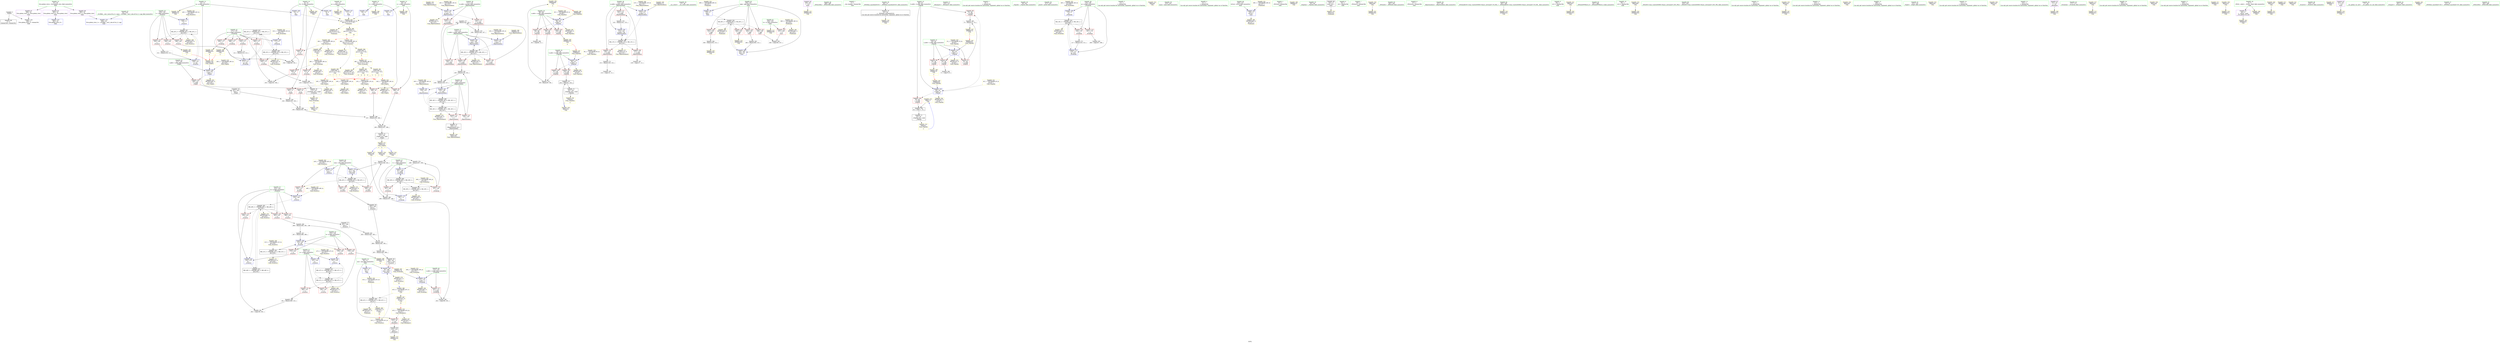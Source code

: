 digraph "SVFG" {
	label="SVFG";

	Node0x55ec8cf92260 [shape=record,color=grey,label="{NodeID: 0\nNullPtr}"];
	Node0x55ec8cf92260 -> Node0x55ec8cfb4de0[style=solid];
	Node0x55ec8cf92260 -> Node0x55ec8cfba650[style=solid];
	Node0x55ec8cfd8f10 [shape=record,color=yellow,style=double,label="{NodeID: 360\nRETMU(38V_1)\npts\{13 15 17 19 \}\nFun[_Z5checkx]}"];
	Node0x55ec8cfb78c0 [shape=record,color=grey,label="{NodeID: 277\n146 = Binary(144, 145, )\n}"];
	Node0x55ec8cfb78c0 -> Node0x55ec8cfc2670[style=solid];
	Node0x55ec8cfb6770 [shape=record,color=yellow,style=double,label="{NodeID: 194\nAPARM(99)\nCS[]|{<s0>4}}"];
	Node0x55ec8cfb6770:s0 -> Node0x55ec8cfbfdb0[style=solid,color=red];
	Node0x55ec8cfb3770 [shape=record,color=red,label="{NodeID: 111\n141\<--115\n\<--p.addr\n_Z6powmodxxx\n}"];
	Node0x55ec8cfb3770 -> Node0x55ec8cfb7a40[style=solid];
	Node0x55ec8cfb19b0 [shape=record,color=green,label="{NodeID: 28\n47\<--48\n__cxa_atexit\<--__cxa_atexit_field_insensitive\n}"];
	Node0x55ec8cfbca50 [shape=record,color=yellow,style=double,label="{NodeID: 388\n41V_3 = CSCHI(MR_41V_2)\npts\{22 \}\nCS[]}"];
	Node0x55ec8cfbca50 -> Node0x55ec8cfd1a70[style=dashed];
	Node0x55ec8cfbca50 -> Node0x55ec8cfbc8f0[style=dashed];
	Node0x55ec8cfd1f70 [shape=record,color=black,label="{NodeID: 305\nMR_60V_3 = PHI(MR_60V_4, MR_60V_2, )\npts\{331 \}\n}"];
	Node0x55ec8cfd1f70 -> Node0x55ec8cfb9b10[style=dashed];
	Node0x55ec8cfd1f70 -> Node0x55ec8cfb9be0[style=dashed];
	Node0x55ec8cfd1f70 -> Node0x55ec8cfb9cb0[style=dashed];
	Node0x55ec8cfd1f70 -> Node0x55ec8cfb9d80[style=dashed];
	Node0x55ec8cfd1f70 -> Node0x55ec8cfbc080[style=dashed];
	Node0x55ec8cfd1f70 -> Node0x55ec8cfd94b0[style=dashed];
	Node0x55ec8cfbede0 [shape=record,color=yellow,style=double,label="{NodeID: 222\nAPARM(358)\nCS[]}"];
	Node0x55ec8cfb98a0 [shape=record,color=red,label="{NodeID: 139\n273\<--235\n\<--k\n_Z5solvev\n}"];
	Node0x55ec8cfb98a0 -> Node0x55ec8cfbbc70[style=solid];
	Node0x55ec8cfb4270 [shape=record,color=green,label="{NodeID: 56\n298\<--299\n_ZNSirsERx\<--_ZNSirsERx_field_insensitive\n}"];
	Node0x55ec8cfd6c40 [shape=record,color=yellow,style=double,label="{NodeID: 333\n60V_1 = ENCHI(MR_60V_0)\npts\{331 \}\nFun[main]}"];
	Node0x55ec8cfd6c40 -> Node0x55ec8cfbbfb0[style=dashed];
	Node0x55ec8cfc0110 [shape=record,color=yellow,style=double,label="{NodeID: 250\nFPARM(112)\nFun[_Z6powmodxxx]}"];
	Node0x55ec8cfc0110 -> Node0x55ec8cfbac30[style=solid];
	Node0x55ec8cfbb110 [shape=record,color=blue,label="{NodeID: 167\n175\<--174\nx.addr\<--x\n_Z5checkx\n}"];
	Node0x55ec8cfbb110 -> Node0x55ec8cfb86c0[style=dashed];
	Node0x55ec8cfbb110 -> Node0x55ec8cfd8b90[style=dashed];
	Node0x55ec8cfb5b40 [shape=record,color=purple,label="{NodeID: 84\n358\<--30\n\<--.str.2\nmain\n}"];
	Node0x55ec8cfb5b40 -> Node0x55ec8cfbede0[style=solid];
	Node0x55ec8cfa7e80 [shape=record,color=green,label="{NodeID: 1\n7\<--1\n__dso_handle\<--dummyObj\nGlob }"];
	Node0x55ec8cfd8ff0 [shape=record,color=yellow,style=double,label="{NodeID: 361\nRETMU(6V_2)\npts\{89 \}\nFun[_Z3gcdxx]}"];
	Node0x55ec8cfb7a40 [shape=record,color=grey,label="{NodeID: 278\n142 = Binary(141, 125, )\n}"];
	Node0x55ec8cfb7a40 -> Node0x55ec8cfbaea0[style=solid];
	Node0x55ec8cfb6840 [shape=record,color=yellow,style=double,label="{NodeID: 195\nAPARM(100)\nCS[]|{<s0>4}}"];
	Node0x55ec8cfb6840:s0 -> Node0x55ec8cfbfea0[style=solid,color=red];
	Node0x55ec8cfb3840 [shape=record,color=red,label="{NodeID: 112\n137\<--117\n\<--m.addr\n_Z6powmodxxx\n}"];
	Node0x55ec8cfb3840 -> Node0x55ec8cfb81c0[style=solid];
	Node0x55ec8cfb1ab0 [shape=record,color=green,label="{NodeID: 29\n46\<--52\n_ZNSt8ios_base4InitD1Ev\<--_ZNSt8ios_base4InitD1Ev_field_insensitive\n}"];
	Node0x55ec8cfb1ab0 -> Node0x55ec8cfb4fb0[style=solid];
	Node0x55ec8cfd2470 [shape=record,color=black,label="{NodeID: 306\nMR_16V_5 = PHI(MR_16V_4, MR_16V_3, )\npts\{120 \}\n}"];
	Node0x55ec8cfd2470 -> Node0x55ec8cfd0670[style=dashed];
	Node0x55ec8cfbeeb0 [shape=record,color=yellow,style=double,label="{NodeID: 223\nARet(77)\nCS[]}"];
	Node0x55ec8cfbeeb0 -> Node0x55ec8cfc1050[style=solid];
	Node0x55ec8cfb9970 [shape=record,color=red,label="{NodeID: 140\n276\<--235\n\<--k\n_Z5solvev\n}"];
	Node0x55ec8cfb9970 -> Node0x55ec8cfbbd40[style=solid];
	Node0x55ec8cfb4370 [shape=record,color=green,label="{NodeID: 57\n310\<--311\n_Z6outputv\<--_Z6outputv_field_insensitive\n}"];
	Node0x55ec8cfd6d20 [shape=record,color=yellow,style=double,label="{NodeID: 334\n62V_1 = ENCHI(MR_62V_0)\npts\{10 13 15 17 19 \}\nFun[main]}"];
	Node0x55ec8cfd6d20 -> Node0x55ec8cfd9590[style=dashed];
	Node0x55ec8cfd6d20 -> Node0x55ec8cfbc810[style=dashed];
	Node0x55ec8cfc0230 [shape=record,color=yellow,style=double,label="{NodeID: 251\nFRet(155)\nFun[_Z3geti]|{<s0>5|<s1>6|<s2>7}}"];
	Node0x55ec8cfc0230:s0 -> Node0x55ec8cfbf0f0[style=solid,color=blue];
	Node0x55ec8cfc0230:s1 -> Node0x55ec8cfbf180[style=solid,color=blue];
	Node0x55ec8cfc0230:s2 -> Node0x55ec8cfbef40[style=solid,color=blue];
	Node0x55ec8cfbb1e0 [shape=record,color=blue,label="{NodeID: 168\n177\<--9\np\<--\n_Z5checkx\n}"];
	Node0x55ec8cfbb1e0 -> Node0x55ec8cfd3370[style=dashed];
	Node0x55ec8cfb5c10 [shape=record,color=purple,label="{NodeID: 85\n382\<--32\nllvm.global_ctors_0\<--llvm.global_ctors\nGlob }"];
	Node0x55ec8cfb5c10 -> Node0x55ec8cfba450[style=solid];
	Node0x55ec8cfafb90 [shape=record,color=green,label="{NodeID: 2\n9\<--1\n\<--dummyObj\nCan only get source location for instruction, argument, global var or function.}"];
	Node0x55ec8cfd9100 [shape=record,color=yellow,style=double,label="{NodeID: 362\nRETMU(8V_2)\npts\{91 \}\nFun[_Z3gcdxx]}"];
	Node0x55ec8cfb7bc0 [shape=record,color=grey,label="{NodeID: 279\n208 = Binary(207, 206, )\n}"];
	Node0x55ec8cfb7bc0 -> Node0x55ec8cfbb450[style=solid];
	Node0x55ec8cfb6910 [shape=record,color=yellow,style=double,label="{NodeID: 196\nAPARM(198)\nCS[]|{<s0>5}}"];
	Node0x55ec8cfb6910:s0 -> Node0x55ec8cfbf9f0[style=solid,color=red];
	Node0x55ec8cfb3910 [shape=record,color=red,label="{NodeID: 113\n147\<--117\n\<--m.addr\n_Z6powmodxxx\n}"];
	Node0x55ec8cfb3910 -> Node0x55ec8cfc2670[style=solid];
	Node0x55ec8cfb1bb0 [shape=record,color=green,label="{NodeID: 30\n59\<--60\n_Z3gcdii\<--_Z3gcdii_field_insensitive\n}"];
	Node0x55ec8cfd2970 [shape=record,color=black,label="{NodeID: 307\nMR_32V_4 = PHI(MR_32V_5, MR_32V_3, )\npts\{178 \}\n}"];
	Node0x55ec8cfd2970 -> Node0x55ec8cfb8790[style=dashed];
	Node0x55ec8cfd2970 -> Node0x55ec8cfb8860[style=dashed];
	Node0x55ec8cfd2970 -> Node0x55ec8cfb8930[style=dashed];
	Node0x55ec8cfd2970 -> Node0x55ec8cfb8a00[style=dashed];
	Node0x55ec8cfd2970 -> Node0x55ec8cfbb520[style=dashed];
	Node0x55ec8cfd2970 -> Node0x55ec8cfd3370[style=dashed];
	Node0x55ec8cfbef40 [shape=record,color=yellow,style=double,label="{NodeID: 224\nARet(245)\nCS[]}"];
	Node0x55ec8cfbef40 -> Node0x55ec8cfb7740[style=solid];
	Node0x55ec8cfb9a40 [shape=record,color=red,label="{NodeID: 141\n337\<--328\n\<--tc\nmain\n}"];
	Node0x55ec8cfb9a40 -> Node0x55ec8cfc5900[style=solid];
	Node0x55ec8cfb4470 [shape=record,color=green,label="{NodeID: 58\n317\<--318\nprintf\<--printf_field_insensitive\n}"];
	Node0x55ec8cfd6e00 [shape=record,color=yellow,style=double,label="{NodeID: 335\n45V_1 = ENCHI(MR_45V_0)\npts\{230 \}\nFun[_Z5solvev]}"];
	Node0x55ec8cfd6e00 -> Node0x55ec8cfbb790[style=dashed];
	Node0x55ec8cfc0790 [shape=record,color=yellow,style=double,label="{NodeID: 252\nFRet(61)\nFun[_Z3gcdii]|{<s0>3}}"];
	Node0x55ec8cfc0790:s0 -> Node0x55ec8cfbeeb0[style=solid,color=blue];
	Node0x55ec8cfbb2b0 [shape=record,color=blue,label="{NodeID: 169\n179\<--9\nq\<--\n_Z5checkx\n}"];
	Node0x55ec8cfbb2b0 -> Node0x55ec8cfd3870[style=dashed];
	Node0x55ec8cfb5d10 [shape=record,color=purple,label="{NodeID: 86\n383\<--32\nllvm.global_ctors_1\<--llvm.global_ctors\nGlob }"];
	Node0x55ec8cfb5d10 -> Node0x55ec8cfba550[style=solid];
	Node0x55ec8cfafc20 [shape=record,color=green,label="{NodeID: 3\n12\<--1\n\<--dummyObj\nCan only get source location for instruction, argument, global var or function.}"];
	Node0x55ec8cfd91e0 [shape=record,color=yellow,style=double,label="{NodeID: 363\nRETMU(41V_2)\npts\{22 \}\nFun[main]}"];
	Node0x55ec8cfb7d40 [shape=record,color=grey,label="{NodeID: 280\n200 = Binary(197, 199, )\n}"];
	Node0x55ec8cfb7d40 -> Node0x55ec8cfc5480[style=solid];
	Node0x55ec8cfb69e0 [shape=record,color=yellow,style=double,label="{NodeID: 197\nAPARM(205)\nCS[]|{<s0>6}}"];
	Node0x55ec8cfb69e0:s0 -> Node0x55ec8cfbf9f0[style=solid,color=red];
	Node0x55ec8cfb39e0 [shape=record,color=red,label="{NodeID: 114\n134\<--119\n\<--r\n_Z6powmodxxx\n}"];
	Node0x55ec8cfb39e0 -> Node0x55ec8cfb7ec0[style=solid];
	Node0x55ec8cfb1cb0 [shape=record,color=green,label="{NodeID: 31\n64\<--65\na.addr\<--a.addr_field_insensitive\n_Z3gcdii\n}"];
	Node0x55ec8cfb1cb0 -> Node0x55ec8cfb2b40[style=solid];
	Node0x55ec8cfb1cb0 -> Node0x55ec8cfb2c10[style=solid];
	Node0x55ec8cfb1cb0 -> Node0x55ec8cfb2ce0[style=solid];
	Node0x55ec8cfb1cb0 -> Node0x55ec8cfba750[style=solid];
	Node0x55ec8cfd2e70 [shape=record,color=black,label="{NodeID: 308\nMR_36V_4 = PHI(MR_36V_5, MR_36V_3, )\npts\{182 \}\n}"];
	Node0x55ec8cfd2e70 -> Node0x55ec8cfb8d40[style=dashed];
	Node0x55ec8cfd2e70 -> Node0x55ec8cfb8e10[style=dashed];
	Node0x55ec8cfd2e70 -> Node0x55ec8cfbb450[style=dashed];
	Node0x55ec8cfd2e70 -> Node0x55ec8cfd3d70[style=dashed];
	Node0x55ec8cfbefd0 [shape=record,color=yellow,style=double,label="{NodeID: 225\nARet(44)\nCS[]}"];
	Node0x55ec8cfb9b10 [shape=record,color=red,label="{NodeID: 142\n336\<--330\n\<--qqq\nmain\n}"];
	Node0x55ec8cfb9b10 -> Node0x55ec8cfc5900[style=solid];
	Node0x55ec8cfb4570 [shape=record,color=green,label="{NodeID: 59\n323\<--324\nmain\<--main_field_insensitive\n}"];
	Node0x55ec8cfd6f10 [shape=record,color=yellow,style=double,label="{NodeID: 336\n47V_1 = ENCHI(MR_47V_0)\npts\{232 \}\nFun[_Z5solvev]}"];
	Node0x55ec8cfd6f10 -> Node0x55ec8cfbba00[style=dashed];
	Node0x55ec8cfc0850 [shape=record,color=yellow,style=double,label="{NodeID: 253\nFRet(173)\nFun[_Z5checkx]|{<s0>8}}"];
	Node0x55ec8cfc0850:s0 -> Node0x55ec8cfbf210[style=solid,color=blue];
	Node0x55ec8cfbb380 [shape=record,color=blue,label="{NodeID: 170\n181\<--12\nv\<--\n_Z5checkx\n}"];
	Node0x55ec8cfbb380 -> Node0x55ec8cfd2e70[style=dashed];
	Node0x55ec8cfb5e10 [shape=record,color=purple,label="{NodeID: 87\n384\<--32\nllvm.global_ctors_2\<--llvm.global_ctors\nGlob }"];
	Node0x55ec8cfb5e10 -> Node0x55ec8cfba650[style=solid];
	Node0x55ec8cfafcb0 [shape=record,color=green,label="{NodeID: 4\n21\<--1\n\<--dummyObj\nCan only get source location for instruction, argument, global var or function.}"];
	Node0x55ec8cfd92f0 [shape=record,color=yellow,style=double,label="{NodeID: 364\nRETMU(56V_2)\npts\{327 \}\nFun[main]}"];
	Node0x55ec8cfb7ec0 [shape=record,color=grey,label="{NodeID: 281\n136 = Binary(134, 135, )\n}"];
	Node0x55ec8cfb7ec0 -> Node0x55ec8cfb81c0[style=solid];
	Node0x55ec8cfb6ab0 [shape=record,color=yellow,style=double,label="{NodeID: 198\nAPARM(270)\nCS[]|{<s0>8}}"];
	Node0x55ec8cfb6ab0:s0 -> Node0x55ec8cfbfcc0[style=solid,color=red];
	Node0x55ec8cfb3ab0 [shape=record,color=red,label="{NodeID: 115\n151\<--119\n\<--r\n_Z6powmodxxx\n}"];
	Node0x55ec8cfb3ab0 -> Node0x55ec8cfb5250[style=solid];
	Node0x55ec8cfb1d80 [shape=record,color=green,label="{NodeID: 32\n66\<--67\nb.addr\<--b.addr_field_insensitive\n_Z3gcdii\n}"];
	Node0x55ec8cfb1d80 -> Node0x55ec8cfb2db0[style=solid];
	Node0x55ec8cfb1d80 -> Node0x55ec8cfb2e80[style=solid];
	Node0x55ec8cfb1d80 -> Node0x55ec8cfba820[style=solid];
	Node0x55ec8cfd3370 [shape=record,color=black,label="{NodeID: 309\nMR_32V_3 = PHI(MR_32V_4, MR_32V_2, )\npts\{178 \}\n}"];
	Node0x55ec8cfd3370 -> Node0x55ec8cfb8ad0[style=dashed];
	Node0x55ec8cfd3370 -> Node0x55ec8cfd2970[style=dashed];
	Node0x55ec8cfd3370 -> Node0x55ec8cfd8c70[style=dashed];
	Node0x55ec8cfbf060 [shape=record,color=yellow,style=double,label="{NodeID: 226\nARet(101)\nCS[]}"];
	Node0x55ec8cfbf060 -> Node0x55ec8cc6fad0[style=solid];
	Node0x55ec8cfb9be0 [shape=record,color=red,label="{NodeID: 143\n340\<--330\n\<--qqq\nmain\n}"];
	Node0x55ec8cfb9be0 -> Node0x55ec8cfbe760[style=solid];
	Node0x55ec8cfb4670 [shape=record,color=green,label="{NodeID: 60\n326\<--327\nretval\<--retval_field_insensitive\nmain\n}"];
	Node0x55ec8cfb4670 -> Node0x55ec8cfbbee0[style=solid];
	Node0x55ec8cfd6ff0 [shape=record,color=yellow,style=double,label="{NodeID: 337\n49V_1 = ENCHI(MR_49V_0)\npts\{234 \}\nFun[_Z5solvev]}"];
	Node0x55ec8cfd6ff0 -> Node0x55ec8cfbbad0[style=dashed];
	Node0x55ec8cfc0910 [shape=record,color=yellow,style=double,label="{NodeID: 254\nFRet(85)\nFun[_Z3gcdxx]|{<s0>4}}"];
	Node0x55ec8cfc0910:s0 -> Node0x55ec8cfbf060[style=solid,color=blue];
	Node0x55ec8cfbb450 [shape=record,color=blue,label="{NodeID: 171\n181\<--208\nv\<--add4\n_Z5checkx\n}"];
	Node0x55ec8cfbb450 -> Node0x55ec8cfd2e70[style=dashed];
	Node0x55ec8cfb5f10 [shape=record,color=red,label="{NodeID: 88\n194\<--8\n\<--N\n_Z5checkx\n}"];
	Node0x55ec8cfb5f10 -> Node0x55ec8cfc5600[style=solid];
	Node0x55ec8cfafd40 [shape=record,color=green,label="{NodeID: 5\n23\<--1\n_ZSt3cin\<--dummyObj\nGlob }"];
	Node0x55ec8cfd93d0 [shape=record,color=yellow,style=double,label="{NodeID: 365\nRETMU(58V_1)\npts\{329 \}\nFun[main]}"];
	Node0x55ec8cfb8040 [shape=record,color=grey,label="{NodeID: 282\n75 = Binary(73, 74, )\n}"];
	Node0x55ec8cfb8040 -> Node0x55ec8cfbc150[style=solid];
	Node0x55ec8cfb6b80 [shape=record,color=yellow,style=double,label="{NodeID: 199\nAPARM(23)\nCS[]}"];
	Node0x55ec8cfb85f0 [shape=record,color=red,label="{NodeID: 116\n160\<--157\n\<--i.addr\n_Z3geti\n}"];
	Node0x55ec8cfb85f0 -> Node0x55ec8cfb5320[style=solid];
	Node0x55ec8cfb1e50 [shape=record,color=green,label="{NodeID: 33\n83\<--84\n_Z3gcdxx\<--_Z3gcdxx_field_insensitive\n}"];
	Node0x55ec8cfd3870 [shape=record,color=black,label="{NodeID: 310\nMR_34V_3 = PHI(MR_34V_4, MR_34V_2, )\npts\{180 \}\n}"];
	Node0x55ec8cfd3870 -> Node0x55ec8cfb8ba0[style=dashed];
	Node0x55ec8cfd3870 -> Node0x55ec8cfb8c70[style=dashed];
	Node0x55ec8cfd3870 -> Node0x55ec8cfbb5f0[style=dashed];
	Node0x55ec8cfd3870 -> Node0x55ec8cfd8d50[style=dashed];
	Node0x55ec8cfbf0f0 [shape=record,color=yellow,style=double,label="{NodeID: 227\nARet(199)\nCS[]}"];
	Node0x55ec8cfbf0f0 -> Node0x55ec8cfb7d40[style=solid];
	Node0x55ec8cfb9cb0 [shape=record,color=red,label="{NodeID: 144\n355\<--330\n\<--qqq\nmain\n}"];
	Node0x55ec8cfb9cb0 -> Node0x55ec8cfb8340[style=solid];
	Node0x55ec8cfb4740 [shape=record,color=green,label="{NodeID: 61\n328\<--329\ntc\<--tc_field_insensitive\nmain\n}"];
	Node0x55ec8cfb4740 -> Node0x55ec8cfb9a40[style=solid];
	Node0x55ec8cfb4740 -> Node0x55ec8cfbe5c0[style=solid];
	Node0x55ec8cfd70d0 [shape=record,color=yellow,style=double,label="{NodeID: 338\n51V_1 = ENCHI(MR_51V_0)\npts\{236 \}\nFun[_Z5solvev]}"];
	Node0x55ec8cfd70d0 -> Node0x55ec8cfd1570[style=dashed];
	Node0x55ec8cfc0a00 [shape=record,color=yellow,style=double,label="{NodeID: 255\nFRet(325)\nFun[main]}"];
	Node0x55ec8cfbb520 [shape=record,color=blue,label="{NodeID: 172\n177\<--211\np\<--inc\n_Z5checkx\n}"];
	Node0x55ec8cfbb520 -> Node0x55ec8cfd2970[style=dashed];
	Node0x55ec8cfb5fe0 [shape=record,color=red,label="{NodeID: 89\n221\<--8\n\<--N\n_Z5checkx\n}"];
	Node0x55ec8cfb5fe0 -> Node0x55ec8cfc5180[style=solid];
	Node0x55ec8cfb0690 [shape=record,color=green,label="{NodeID: 6\n24\<--1\n.str\<--dummyObj\nGlob }"];
	Node0x55ec8cfd94b0 [shape=record,color=yellow,style=double,label="{NodeID: 366\nRETMU(60V_3)\npts\{331 \}\nFun[main]}"];
	Node0x55ec8cfb81c0 [shape=record,color=grey,label="{NodeID: 283\n138 = Binary(136, 137, )\n}"];
	Node0x55ec8cfb81c0 -> Node0x55ec8cfbadd0[style=solid];
	Node0x55ec8cfb6c50 [shape=record,color=yellow,style=double,label="{NodeID: 200\nAPARM(8)\nCS[]}"];
	Node0x55ec8cfb86c0 [shape=record,color=red,label="{NodeID: 117\n201\<--175\n\<--x.addr\n_Z5checkx\n}"];
	Node0x55ec8cfb86c0 -> Node0x55ec8cfc5480[style=solid];
	Node0x55ec8cfb1f50 [shape=record,color=green,label="{NodeID: 34\n88\<--89\na.addr\<--a.addr_field_insensitive\n_Z3gcdxx\n}"];
	Node0x55ec8cfb1f50 -> Node0x55ec8cfb2f50[style=solid];
	Node0x55ec8cfb1f50 -> Node0x55ec8cfb3020[style=solid];
	Node0x55ec8cfb1f50 -> Node0x55ec8cfb30f0[style=solid];
	Node0x55ec8cfb1f50 -> Node0x55ec8cfba8f0[style=solid];
	Node0x55ec8cfd3d70 [shape=record,color=black,label="{NodeID: 311\nMR_36V_2 = PHI(MR_36V_4, MR_36V_1, )\npts\{182 \}\n}"];
	Node0x55ec8cfd3d70 -> Node0x55ec8cfbb380[style=dashed];
	Node0x55ec8cfd3d70 -> Node0x55ec8cfd8e30[style=dashed];
	Node0x55ec8cfbf180 [shape=record,color=yellow,style=double,label="{NodeID: 228\nARet(206)\nCS[]}"];
	Node0x55ec8cfbf180 -> Node0x55ec8cfb7bc0[style=solid];
	Node0x55ec8cfb9d80 [shape=record,color=red,label="{NodeID: 145\n362\<--330\n\<--qqq\nmain\n}"];
	Node0x55ec8cfb9d80 -> Node0x55ec8cfc1bf0[style=solid];
	Node0x55ec8cfb4810 [shape=record,color=green,label="{NodeID: 62\n330\<--331\nqqq\<--qqq_field_insensitive\nmain\n}"];
	Node0x55ec8cfb4810 -> Node0x55ec8cfb9b10[style=solid];
	Node0x55ec8cfb4810 -> Node0x55ec8cfb9be0[style=solid];
	Node0x55ec8cfb4810 -> Node0x55ec8cfb9cb0[style=solid];
	Node0x55ec8cfb4810 -> Node0x55ec8cfb9d80[style=solid];
	Node0x55ec8cfb4810 -> Node0x55ec8cfbbfb0[style=solid];
	Node0x55ec8cfb4810 -> Node0x55ec8cfbc080[style=solid];
	Node0x55ec8cfd71b0 [shape=record,color=yellow,style=double,label="{NodeID: 339\n38V_1 = ENCHI(MR_38V_0)\npts\{13 15 17 19 \}\nFun[_Z5solvev]}"];
	Node0x55ec8cfd71b0 -> Node0x55ec8cfd9a20[style=dashed];
	Node0x55ec8cfd71b0 -> Node0x55ec8cfda150[style=dashed];
	Node0x55ec8cfd71b0 -> Node0x55ec8cfbc5a0[style=dashed];
	Node0x55ec8cfc0ac0 [shape=record,color=yellow,style=double,label="{NodeID: 256\nFRet(109)\nFun[_Z6powmodxxx]}"];
	Node0x55ec8cfbb5f0 [shape=record,color=blue,label="{NodeID: 173\n179\<--217\nq\<--inc5\n_Z5checkx\n}"];
	Node0x55ec8cfbb5f0 -> Node0x55ec8cfd3870[style=dashed];
	Node0x55ec8cfb60b0 [shape=record,color=red,label="{NodeID: 90\n241\<--8\n\<--N\n_Z5solvev\n}"];
	Node0x55ec8cfb60b0 -> Node0x55ec8cfc4e80[style=solid];
	Node0x55ec8cfb0720 [shape=record,color=green,label="{NodeID: 7\n26\<--1\n_ZSt4cerr\<--dummyObj\nGlob }"];
	Node0x55ec8cfd9590 [shape=record,color=yellow,style=double,label="{NodeID: 367\nRETMU(62V_1)\npts\{10 13 15 17 19 \}\nFun[main]}"];
	Node0x55ec8cfb8340 [shape=record,color=grey,label="{NodeID: 284\n356 = Binary(355, 212, )\n}"];
	Node0x55ec8cfb8340 -> Node0x55ec8cfbec40[style=solid];
	Node0x55ec8cfb6d20 [shape=record,color=yellow,style=double,label="{NodeID: 201\nAPARM(294)\nCS[]}"];
	Node0x55ec8cfb8790 [shape=record,color=red,label="{NodeID: 118\n193\<--177\n\<--p\n_Z5checkx\n}"];
	Node0x55ec8cfb8790 -> Node0x55ec8cfc5600[style=solid];
	Node0x55ec8cfb2020 [shape=record,color=green,label="{NodeID: 35\n90\<--91\nb.addr\<--b.addr_field_insensitive\n_Z3gcdxx\n}"];
	Node0x55ec8cfb2020 -> Node0x55ec8cfb31c0[style=solid];
	Node0x55ec8cfb2020 -> Node0x55ec8cfb3290[style=solid];
	Node0x55ec8cfb2020 -> Node0x55ec8cfba9c0[style=solid];
	Node0x55ec8cfd4a80 [shape=record,color=black,label="{NodeID: 312\nMR_47V_4 = PHI(MR_47V_5, MR_47V_3, )\npts\{232 \}\n}"];
	Node0x55ec8cfd4a80 -> Node0x55ec8cfd0b70[style=dashed];
	Node0x55ec8cfbf210 [shape=record,color=yellow,style=double,label="{NodeID: 229\nARet(271)\nCS[]}"];
	Node0x55ec8cfb9e50 [shape=record,color=blue,label="{NodeID: 146\n8\<--9\nN\<--\nGlob }"];
	Node0x55ec8cfb9e50 -> Node0x55ec8cfd6d20[style=dashed];
	Node0x55ec8cfb48e0 [shape=record,color=green,label="{NodeID: 63\n342\<--343\n_ZNSolsEi\<--_ZNSolsEi_field_insensitive\n}"];
	Node0x55ec8cfd7290 [shape=record,color=yellow,style=double,label="{NodeID: 340\n28V_1 = ENCHI(MR_28V_0)\npts\{10 \}\nFun[_Z5solvev]}"];
	Node0x55ec8cfd7290 -> Node0x55ec8cfb60b0[style=dashed];
	Node0x55ec8cfd7290 -> Node0x55ec8cfd9b00[style=dashed];
	Node0x55ec8cfd7290 -> Node0x55ec8cfda570[style=dashed];
	Node0x55ec8cc6fad0 [shape=record,color=black,label="{NodeID: 257\n105 = PHI(101, 103, )\n}"];
	Node0x55ec8cc6fad0 -> Node0x55ec8cfb5180[style=solid];
	Node0x55ec8cfbb6c0 [shape=record,color=blue,label="{NodeID: 174\n227\<--12\nsum\<--\n_Z5solvev\n}"];
	Node0x55ec8cfbb6c0 -> Node0x55ec8cfcf270[style=dashed];
	Node0x55ec8cfb6180 [shape=record,color=red,label="{NodeID: 91\n162\<--11\n\<--p\n_Z3geti\n}"];
	Node0x55ec8cfb6180 -> Node0x55ec8cfc1ef0[style=solid];
	Node0x55ec8cfb07b0 [shape=record,color=green,label="{NodeID: 8\n27\<--1\n_ZSt4cout\<--dummyObj\nGlob }"];
	Node0x55ec8cfd9670 [shape=record,color=yellow,style=double,label="{NodeID: 368\nRETMU(45V_3)\npts\{230 \}\nFun[_Z5solvev]}"];
	Node0x55ec8cfb84c0 [shape=record,color=grey,label="{NodeID: 285\n262 = cmp(259, 261, )\n}"];
	Node0x55ec8cfb6df0 [shape=record,color=yellow,style=double,label="{NodeID: 202\nAPARM(11)\nCS[]}"];
	Node0x55ec8cfb8860 [shape=record,color=red,label="{NodeID: 119\n198\<--177\n\<--p\n_Z5checkx\n}"];
	Node0x55ec8cfb8860 -> Node0x55ec8cfb6910[style=solid];
	Node0x55ec8cfb20f0 [shape=record,color=green,label="{NodeID: 36\n107\<--108\n_Z6powmodxxx\<--_Z6powmodxxx_field_insensitive\n}"];
	Node0x55ec8cfd4b70 [shape=record,color=black,label="{NodeID: 313\nMR_49V_5 = PHI(MR_49V_3, MR_49V_4, )\npts\{234 \}\n}"];
	Node0x55ec8cfd4b70 -> Node0x55ec8cfd1070[style=dashed];
	Node0x55ec8cfbf2a0 [shape=record,color=yellow,style=double,label="{NodeID: 230\nARet(294)\nCS[]}"];
	Node0x55ec8cfbf2a0 -> Node0x55ec8cfb6d20[style=solid];
	Node0x55ec8cfb9f50 [shape=record,color=blue,label="{NodeID: 147\n11\<--12\np\<--\nGlob }"];
	Node0x55ec8cfb9f50 -> Node0x55ec8cfd6d20[style=dashed];
	Node0x55ec8cfb49e0 [shape=record,color=green,label="{NodeID: 64\n345\<--346\n_ZSt4endlIcSt11char_traitsIcEERSt13basic_ostreamIT_T0_ES6_\<--_ZSt4endlIcSt11char_traitsIcEERSt13basic_ostreamIT_T0_ES6__field_insensitive\n}"];
	Node0x55ec8cfb49e0 -> Node0x55ec8cfbe900[style=solid];
	Node0x55ec8cfd7370 [shape=record,color=yellow,style=double,label="{NodeID: 341\n41V_1 = ENCHI(MR_41V_0)\npts\{22 \}\nFun[_Z5solvev]}"];
	Node0x55ec8cfd7370 -> Node0x55ec8cfbbe10[style=dashed];
	Node0x55ec8cfc1050 [shape=record,color=black,label="{NodeID: 258\n81 = PHI(77, 79, )\n}"];
	Node0x55ec8cfc1050 -> Node0x55ec8cfb50b0[style=solid];
	Node0x55ec8cfbb790 [shape=record,color=blue,label="{NodeID: 175\n229\<--9\ni\<--\n_Z5solvev\n}"];
	Node0x55ec8cfbb790 -> Node0x55ec8cfcf770[style=dashed];
	Node0x55ec8cfb6250 [shape=record,color=red,label="{NodeID: 92\n164\<--14\n\<--q\n_Z3geti\n}"];
	Node0x55ec8cfb6250 -> Node0x55ec8cfc2370[style=solid];
	Node0x55ec8cfb0840 [shape=record,color=green,label="{NodeID: 9\n28\<--1\n.str.1\<--dummyObj\nGlob }"];
	Node0x55ec8cfd9780 [shape=record,color=yellow,style=double,label="{NodeID: 369\nRETMU(47V_3)\npts\{232 \}\nFun[_Z5solvev]}"];
	Node0x55ec8cfc4e80 [shape=record,color=grey,label="{NodeID: 286\n242 = cmp(240, 241, )\n}"];
	Node0x55ec8cfb6ec0 [shape=record,color=yellow,style=double,label="{NodeID: 203\nAPARM(297)\nCS[]}"];
	Node0x55ec8cfb8930 [shape=record,color=red,label="{NodeID: 120\n205\<--177\n\<--p\n_Z5checkx\n}"];
	Node0x55ec8cfb8930 -> Node0x55ec8cfb69e0[style=solid];
	Node0x55ec8cfb21f0 [shape=record,color=green,label="{NodeID: 37\n113\<--114\na.addr\<--a.addr_field_insensitive\n_Z6powmodxxx\n}"];
	Node0x55ec8cfb21f0 -> Node0x55ec8cfb3360[style=solid];
	Node0x55ec8cfb21f0 -> Node0x55ec8cfb3430[style=solid];
	Node0x55ec8cfb21f0 -> Node0x55ec8cfb3500[style=solid];
	Node0x55ec8cfb21f0 -> Node0x55ec8cfbaa90[style=solid];
	Node0x55ec8cfb21f0 -> Node0x55ec8cfbaf70[style=solid];
	Node0x55ec8cfd5070 [shape=record,color=yellow,style=double,label="{NodeID: 314\n41V_1 = ENCHI(MR_41V_0)\npts\{22 \}\nFun[_Z6outputv]}"];
	Node0x55ec8cfd5070 -> Node0x55ec8cfb64c0[style=dashed];
	Node0x55ec8cfd5070 -> Node0x55ec8cfd78e0[style=dashed];
	Node0x55ec8cfbf330 [shape=record,color=yellow,style=double,label="{NodeID: 231\nARet(297)\nCS[]}"];
	Node0x55ec8cfbf330 -> Node0x55ec8cfb6ec0[style=solid];
	Node0x55ec8cfba050 [shape=record,color=blue,label="{NodeID: 148\n14\<--12\nq\<--\nGlob }"];
	Node0x55ec8cfba050 -> Node0x55ec8cfd6d20[style=dashed];
	Node0x55ec8cfb4ae0 [shape=record,color=green,label="{NodeID: 65\n347\<--348\n_ZNSolsEPFRSoS_E\<--_ZNSolsEPFRSoS_E_field_insensitive\n}"];
	Node0x55ec8cfd7450 [shape=record,color=yellow,style=double,label="{NodeID: 342\n43V_1 = ENCHI(MR_43V_0)\npts\{228 \}\nFun[_Z5solvev]}"];
	Node0x55ec8cfd7450 -> Node0x55ec8cfbb6c0[style=dashed];
	Node0x55ec8cfc15f0 [shape=record,color=grey,label="{NodeID: 259\n286 = Binary(282, 285, )\n}"];
	Node0x55ec8cfc15f0 -> Node0x55ec8cfc1770[style=solid];
	Node0x55ec8cfbb860 [shape=record,color=blue,label="{NodeID: 176\n227\<--247\nsum\<--add\n_Z5solvev\n}"];
	Node0x55ec8cfbb860 -> Node0x55ec8cfcf270[style=dashed];
	Node0x55ec8cfb6320 [shape=record,color=red,label="{NodeID: 93\n166\<--16\n\<--r\n_Z3geti\n}"];
	Node0x55ec8cfb6320 -> Node0x55ec8cfc2070[style=solid];
	Node0x55ec8cfb08d0 [shape=record,color=green,label="{NodeID: 10\n30\<--1\n.str.2\<--dummyObj\nGlob }"];
	Node0x55ec8cfd9860 [shape=record,color=yellow,style=double,label="{NodeID: 370\nRETMU(49V_3)\npts\{234 \}\nFun[_Z5solvev]}"];
	Node0x55ec8cfc5000 [shape=record,color=grey,label="{NodeID: 287\n128 = cmp(127, 12, )\n}"];
	Node0x55ec8cfb6f90 [shape=record,color=yellow,style=double,label="{NodeID: 204\nAPARM(14)\nCS[]}"];
	Node0x55ec8cfb8a00 [shape=record,color=red,label="{NodeID: 121\n210\<--177\n\<--p\n_Z5checkx\n}"];
	Node0x55ec8cfb8a00 -> Node0x55ec8cfb75c0[style=solid];
	Node0x55ec8cfb22c0 [shape=record,color=green,label="{NodeID: 38\n115\<--116\np.addr\<--p.addr_field_insensitive\n_Z6powmodxxx\n}"];
	Node0x55ec8cfb22c0 -> Node0x55ec8cfb35d0[style=solid];
	Node0x55ec8cfb22c0 -> Node0x55ec8cfb36a0[style=solid];
	Node0x55ec8cfb22c0 -> Node0x55ec8cfb3770[style=solid];
	Node0x55ec8cfb22c0 -> Node0x55ec8cfbab60[style=solid];
	Node0x55ec8cfb22c0 -> Node0x55ec8cfbaea0[style=solid];
	Node0x55ec8cfd5b90 [shape=record,color=yellow,style=double,label="{NodeID: 315\n18V_1 = ENCHI(MR_18V_0)\npts\{13 \}\nFun[_Z3geti]}"];
	Node0x55ec8cfd5b90 -> Node0x55ec8cfb6180[style=dashed];
	Node0x55ec8cfd5b90 -> Node0x55ec8cfd8400[style=dashed];
	Node0x55ec8cfbf3c0 [shape=record,color=yellow,style=double,label="{NodeID: 232\nARet(300)\nCS[]}"];
	Node0x55ec8cfbf3c0 -> Node0x55ec8cfb7060[style=solid];
	Node0x55ec8cfba150 [shape=record,color=blue,label="{NodeID: 149\n16\<--12\nr\<--\nGlob }"];
	Node0x55ec8cfba150 -> Node0x55ec8cfd6d20[style=dashed];
	Node0x55ec8cfb4be0 [shape=record,color=green,label="{NodeID: 66\n353\<--354\n_ZStlsISt11char_traitsIcEERSt13basic_ostreamIcT_ES5_PKc\<--_ZStlsISt11char_traitsIcEERSt13basic_ostreamIcT_ES5_PKc_field_insensitive\n}"];
	Node0x55ec8cfd7530 [shape=record,color=yellow,style=double,label="{NodeID: 343\n10V_1 = ENCHI(MR_10V_0)\npts\{114 \}\nFun[_Z6powmodxxx]}"];
	Node0x55ec8cfd7530 -> Node0x55ec8cfbaa90[style=dashed];
	Node0x55ec8cfc1770 [shape=record,color=grey,label="{NodeID: 260\n287 = Binary(283, 286, )\n}"];
	Node0x55ec8cfc1770 -> Node0x55ec8cfb5730[style=solid];
	Node0x55ec8cfbb930 [shape=record,color=blue,label="{NodeID: 177\n229\<--251\ni\<--inc\n_Z5solvev\n}"];
	Node0x55ec8cfbb930 -> Node0x55ec8cfcf770[style=dashed];
	Node0x55ec8cfb63f0 [shape=record,color=red,label="{NodeID: 94\n168\<--18\n\<--s\n_Z3geti\n}"];
	Node0x55ec8cfb63f0 -> Node0x55ec8cfc1a70[style=solid];
	Node0x55ec8cfb0960 [shape=record,color=green,label="{NodeID: 11\n33\<--1\n\<--dummyObj\nCan only get source location for instruction, argument, global var or function.}"];
	Node0x55ec8cfd9940 [shape=record,color=yellow,style=double,label="{NodeID: 371\nRETMU(51V_2)\npts\{236 \}\nFun[_Z5solvev]}"];
	Node0x55ec8cfc5180 [shape=record,color=grey,label="{NodeID: 288\n222 = cmp(220, 221, )\n}"];
	Node0x55ec8cfc5180 -> Node0x55ec8cfb54c0[style=solid];
	Node0x55ec8cfb7060 [shape=record,color=yellow,style=double,label="{NodeID: 205\nAPARM(300)\nCS[]}"];
	Node0x55ec8cfb8ad0 [shape=record,color=red,label="{NodeID: 122\n220\<--177\n\<--p\n_Z5checkx\n}"];
	Node0x55ec8cfb8ad0 -> Node0x55ec8cfc5180[style=solid];
	Node0x55ec8cfb2390 [shape=record,color=green,label="{NodeID: 39\n117\<--118\nm.addr\<--m.addr_field_insensitive\n_Z6powmodxxx\n}"];
	Node0x55ec8cfb2390 -> Node0x55ec8cfb3840[style=solid];
	Node0x55ec8cfb2390 -> Node0x55ec8cfb3910[style=solid];
	Node0x55ec8cfb2390 -> Node0x55ec8cfbac30[style=solid];
	Node0x55ec8cfd5ca0 [shape=record,color=yellow,style=double,label="{NodeID: 316\n20V_1 = ENCHI(MR_20V_0)\npts\{15 \}\nFun[_Z3geti]}"];
	Node0x55ec8cfd5ca0 -> Node0x55ec8cfb6250[style=dashed];
	Node0x55ec8cfd5ca0 -> Node0x55ec8cfd8510[style=dashed];
	Node0x55ec8cfbf450 [shape=record,color=yellow,style=double,label="{NodeID: 233\nARet(301)\nCS[]}"];
	Node0x55ec8cfbf450 -> Node0x55ec8cfb7200[style=solid];
	Node0x55ec8cfba250 [shape=record,color=blue,label="{NodeID: 150\n18\<--12\ns\<--\nGlob }"];
	Node0x55ec8cfba250 -> Node0x55ec8cfd6d20[style=dashed];
	Node0x55ec8cfb4ce0 [shape=record,color=green,label="{NodeID: 67\n34\<--378\n_GLOBAL__sub_I_mk.al13n_0_1.cpp\<--_GLOBAL__sub_I_mk.al13n_0_1.cpp_field_insensitive\n}"];
	Node0x55ec8cfb4ce0 -> Node0x55ec8cfba550[style=solid];
	Node0x55ec8cfd7640 [shape=record,color=yellow,style=double,label="{NodeID: 344\n12V_1 = ENCHI(MR_12V_0)\npts\{116 \}\nFun[_Z6powmodxxx]}"];
	Node0x55ec8cfd7640 -> Node0x55ec8cfbab60[style=dashed];
	Node0x55ec8cfc18f0 [shape=record,color=grey,label="{NodeID: 261\n282 = Binary(281, 283, )\n}"];
	Node0x55ec8cfc18f0 -> Node0x55ec8cfc15f0[style=solid];
	Node0x55ec8cfbba00 [shape=record,color=blue,label="{NodeID: 178\n231\<--255\na\<--\n_Z5solvev\n}"];
	Node0x55ec8cfbba00 -> Node0x55ec8cfd0b70[style=dashed];
	Node0x55ec8cfb64c0 [shape=record,color=red,label="{NodeID: 95\n313\<--20\n\<--ans\n_Z6outputv\n}"];
	Node0x55ec8cfb64c0 -> Node0x55ec8cfb5800[style=solid];
	Node0x55ec8cfb09f0 [shape=record,color=green,label="{NodeID: 12\n125\<--1\n\<--dummyObj\nCan only get source location for instruction, argument, global var or function.}"];
	Node0x55ec8cfd9a20 [shape=record,color=yellow,style=double,label="{NodeID: 372\nRETMU(38V_1)\npts\{13 15 17 19 \}\nFun[_Z5solvev]}"];
	Node0x55ec8cfc5300 [shape=record,color=grey,label="{NodeID: 289\n95 = cmp(94, 12, )\n}"];
	Node0x55ec8cfb7130 [shape=record,color=yellow,style=double,label="{NodeID: 206\nAPARM(16)\nCS[]}"];
	Node0x55ec8cfb8ba0 [shape=record,color=red,label="{NodeID: 123\n187\<--179\n\<--q\n_Z5checkx\n}"];
	Node0x55ec8cfb8ba0 -> Node0x55ec8cfc5780[style=solid];
	Node0x55ec8cfb2460 [shape=record,color=green,label="{NodeID: 40\n119\<--120\nr\<--r_field_insensitive\n_Z6powmodxxx\n}"];
	Node0x55ec8cfb2460 -> Node0x55ec8cfb39e0[style=solid];
	Node0x55ec8cfb2460 -> Node0x55ec8cfb3ab0[style=solid];
	Node0x55ec8cfb2460 -> Node0x55ec8cfbad00[style=solid];
	Node0x55ec8cfb2460 -> Node0x55ec8cfbadd0[style=solid];
	Node0x55ec8cfd5d80 [shape=record,color=yellow,style=double,label="{NodeID: 317\n22V_1 = ENCHI(MR_22V_0)\npts\{17 \}\nFun[_Z3geti]}"];
	Node0x55ec8cfd5d80 -> Node0x55ec8cfb6320[style=dashed];
	Node0x55ec8cfd5d80 -> Node0x55ec8cfd85f0[style=dashed];
	Node0x55ec8cfbf4e0 [shape=record,color=yellow,style=double,label="{NodeID: 234\nARet(302)\nCS[]}"];
	Node0x55ec8cfba350 [shape=record,color=blue,label="{NodeID: 151\n20\<--21\nans\<--\nGlob }"];
	Node0x55ec8cfba350 -> Node0x55ec8cfd6970[style=dashed];
	Node0x55ec8cfb4de0 [shape=record,color=black,label="{NodeID: 68\n2\<--3\ndummyVal\<--dummyVal\n}"];
	Node0x55ec8cfd7720 [shape=record,color=yellow,style=double,label="{NodeID: 345\n14V_1 = ENCHI(MR_14V_0)\npts\{118 \}\nFun[_Z6powmodxxx]}"];
	Node0x55ec8cfd7720 -> Node0x55ec8cfbac30[style=dashed];
	Node0x55ec8cfc1a70 [shape=record,color=grey,label="{NodeID: 262\n169 = Binary(167, 168, )\n}"];
	Node0x55ec8cfc1a70 -> Node0x55ec8cfb53f0[style=solid];
	Node0x55ec8cfbbad0 [shape=record,color=blue,label="{NodeID: 179\n233\<--256\nb\<--\n_Z5solvev\n}"];
	Node0x55ec8cfbbad0 -> Node0x55ec8cfd1070[style=dashed];
	Node0x55ec8cfb2b40 [shape=record,color=red,label="{NodeID: 96\n70\<--64\n\<--a.addr\n_Z3gcdii\n}"];
	Node0x55ec8cfb2b40 -> Node0x55ec8cfc5a80[style=solid];
	Node0x55ec8cfb0ab0 [shape=record,color=green,label="{NodeID: 13\n189\<--1\n\<--dummyObj\nCan only get source location for instruction, argument, global var or function.}"];
	Node0x55ec8cfd9b00 [shape=record,color=yellow,style=double,label="{NodeID: 373\nRETMU(28V_1)\npts\{10 \}\nFun[_Z5solvev]}"];
	Node0x55ec8cfc5480 [shape=record,color=grey,label="{NodeID: 290\n202 = cmp(200, 201, )\n}"];
	Node0x55ec8cfb7200 [shape=record,color=yellow,style=double,label="{NodeID: 207\nAPARM(301)\nCS[]}"];
	Node0x55ec8cfb8c70 [shape=record,color=red,label="{NodeID: 124\n216\<--179\n\<--q\n_Z5checkx\n}"];
	Node0x55ec8cfb8c70 -> Node0x55ec8cfc2970[style=solid];
	Node0x55ec8cfb2530 [shape=record,color=green,label="{NodeID: 41\n153\<--154\n_Z3geti\<--_Z3geti_field_insensitive\n}"];
	Node0x55ec8cfd5e60 [shape=record,color=yellow,style=double,label="{NodeID: 318\n24V_1 = ENCHI(MR_24V_0)\npts\{19 \}\nFun[_Z3geti]}"];
	Node0x55ec8cfd5e60 -> Node0x55ec8cfb63f0[style=dashed];
	Node0x55ec8cfd5e60 -> Node0x55ec8cfd86d0[style=dashed];
	Node0x55ec8cfbf570 [shape=record,color=yellow,style=double,label="{NodeID: 235\nARet(316)\nCS[]}"];
	Node0x55ec8cfba450 [shape=record,color=blue,label="{NodeID: 152\n382\<--33\nllvm.global_ctors_0\<--\nGlob }"];
	Node0x55ec8cfb4ee0 [shape=record,color=black,label="{NodeID: 69\n325\<--9\nmain_ret\<--\nmain\n}"];
	Node0x55ec8cfb4ee0 -> Node0x55ec8cfc0a00[style=solid];
	Node0x55ec8cfd7800 [shape=record,color=yellow,style=double,label="{NodeID: 346\n16V_1 = ENCHI(MR_16V_0)\npts\{120 \}\nFun[_Z6powmodxxx]}"];
	Node0x55ec8cfd7800 -> Node0x55ec8cfbad00[style=dashed];
	Node0x55ec8cfc1bf0 [shape=record,color=grey,label="{NodeID: 263\n363 = Binary(362, 212, )\n}"];
	Node0x55ec8cfc1bf0 -> Node0x55ec8cfbc080[style=solid];
	Node0x55ec8cfbbba0 [shape=record,color=blue,label="{NodeID: 180\n235\<--267\nk\<--div\n_Z5solvev\n}"];
	Node0x55ec8cfbbba0 -> Node0x55ec8cfb97d0[style=dashed];
	Node0x55ec8cfbbba0 -> Node0x55ec8cfb98a0[style=dashed];
	Node0x55ec8cfbbba0 -> Node0x55ec8cfb9970[style=dashed];
	Node0x55ec8cfbbba0 -> Node0x55ec8cfd1570[style=dashed];
	Node0x55ec8cfb2c10 [shape=record,color=red,label="{NodeID: 97\n74\<--64\n\<--a.addr\n_Z3gcdii\n}"];
	Node0x55ec8cfb2c10 -> Node0x55ec8cfb8040[style=solid];
	Node0x55ec8cfb0bb0 [shape=record,color=green,label="{NodeID: 14\n212\<--1\n\<--dummyObj\nCan only get source location for instruction, argument, global var or function.}"];
	Node0x55ec8cfd9be0 [shape=record,color=yellow,style=double,label="{NodeID: 374\nRETMU(41V_2)\npts\{22 \}\nFun[_Z5solvev]|{<s0>19}}"];
	Node0x55ec8cfd9be0:s0 -> Node0x55ec8cfbca50[style=dashed,color=blue];
	Node0x55ec8cfc5600 [shape=record,color=grey,label="{NodeID: 291\n195 = cmp(193, 194, )\n}"];
	Node0x55ec8cfb72d0 [shape=record,color=yellow,style=double,label="{NodeID: 208\nAPARM(18)\nCS[]}"];
	Node0x55ec8cfb8d40 [shape=record,color=red,label="{NodeID: 125\n197\<--181\n\<--v\n_Z5checkx\n}"];
	Node0x55ec8cfb8d40 -> Node0x55ec8cfb7d40[style=solid];
	Node0x55ec8cfb2630 [shape=record,color=green,label="{NodeID: 42\n157\<--158\ni.addr\<--i.addr_field_insensitive\n_Z3geti\n}"];
	Node0x55ec8cfb2630 -> Node0x55ec8cfb85f0[style=solid];
	Node0x55ec8cfb2630 -> Node0x55ec8cfbb040[style=solid];
	Node0x55ec8cfd5f40 [shape=record,color=yellow,style=double,label="{NodeID: 319\n26V_1 = ENCHI(MR_26V_0)\npts\{158 \}\nFun[_Z3geti]}"];
	Node0x55ec8cfd5f40 -> Node0x55ec8cfbb040[style=dashed];
	Node0x55ec8cfbf600 [shape=record,color=yellow,style=double,label="{NodeID: 236\nARet(333)\nCS[]}"];
	Node0x55ec8cfba550 [shape=record,color=blue,label="{NodeID: 153\n383\<--34\nllvm.global_ctors_1\<--_GLOBAL__sub_I_mk.al13n_0_1.cpp\nGlob }"];
	Node0x55ec8cfb4fb0 [shape=record,color=black,label="{NodeID: 70\n45\<--46\n\<--_ZNSt8ios_base4InitD1Ev\nCan only get source location for instruction, argument, global var or function.}"];
	Node0x55ec8cfb4fb0 -> Node0x55ec8cfbc490[style=solid];
	Node0x55ec8cfd78e0 [shape=record,color=yellow,style=double,label="{NodeID: 347\nRETMU(41V_1)\npts\{22 \}\nFun[_Z6outputv]}"];
	Node0x55ec8cfc1d70 [shape=record,color=grey,label="{NodeID: 264\n261 = Binary(260, 125, )\n}"];
	Node0x55ec8cfc1d70 -> Node0x55ec8cfb84c0[style=solid];
	Node0x55ec8cfbbc70 [shape=record,color=blue,label="{NodeID: 181\n233\<--273\nb\<--\n_Z5solvev\n}"];
	Node0x55ec8cfbbc70 -> Node0x55ec8cfd4b70[style=dashed];
	Node0x55ec8cfb2ce0 [shape=record,color=red,label="{NodeID: 98\n76\<--64\n\<--a.addr\n_Z3gcdii\n}"];
	Node0x55ec8cfb2ce0 -> Node0x55ec8cfbc220[style=solid];
	Node0x55ec8cfb0cb0 [shape=record,color=green,label="{NodeID: 15\n255\<--1\n\<--dummyObj\nCan only get source location for instruction, argument, global var or function.}"];
	Node0x55ec8cfd9cc0 [shape=record,color=yellow,style=double,label="{NodeID: 375\nRETMU(43V_3)\npts\{228 \}\nFun[_Z5solvev]}"];
	Node0x55ec8cfc5780 [shape=record,color=grey,label="{NodeID: 292\n188 = cmp(187, 189, )\n}"];
	Node0x55ec8cfb73a0 [shape=record,color=yellow,style=double,label="{NodeID: 209\nAPARM(315)\nCS[]}"];
	Node0x55ec8cfb8e10 [shape=record,color=red,label="{NodeID: 126\n207\<--181\n\<--v\n_Z5checkx\n}"];
	Node0x55ec8cfb8e10 -> Node0x55ec8cfb7bc0[style=solid];
	Node0x55ec8cfb2700 [shape=record,color=green,label="{NodeID: 43\n171\<--172\n_Z5checkx\<--_Z5checkx_field_insensitive\n}"];
	Node0x55ec8cfd6020 [shape=record,color=yellow,style=double,label="{NodeID: 320\n2V_1 = ENCHI(MR_2V_0)\npts\{65 \}\nFun[_Z3gcdii]}"];
	Node0x55ec8cfd6020 -> Node0x55ec8cfba750[style=dashed];
	Node0x55ec8cfbf690 [shape=record,color=yellow,style=double,label="{NodeID: 237\nARet(341)\nCS[]}"];
	Node0x55ec8cfbf690 -> Node0x55ec8cfbe830[style=solid];
	Node0x55ec8cfba650 [shape=record,color=blue, style = dotted,label="{NodeID: 154\n384\<--3\nllvm.global_ctors_2\<--dummyVal\nGlob }"];
	Node0x55ec8cfb50b0 [shape=record,color=black,label="{NodeID: 71\n61\<--81\n_Z3gcdii_ret\<--cond\n_Z3gcdii\n}"];
	Node0x55ec8cfb50b0 -> Node0x55ec8cfc0790[style=solid];
	Node0x55ec8cfd8400 [shape=record,color=yellow,style=double,label="{NodeID: 348\nRETMU(18V_1)\npts\{13 \}\nFun[_Z3geti]}"];
	Node0x55ec8cfc1ef0 [shape=record,color=grey,label="{NodeID: 265\n163 = Binary(161, 162, )\n}"];
	Node0x55ec8cfc1ef0 -> Node0x55ec8cfc2370[style=solid];
	Node0x55ec8cfbbd40 [shape=record,color=blue,label="{NodeID: 182\n231\<--276\na\<--\n_Z5solvev\n}"];
	Node0x55ec8cfbbd40 -> Node0x55ec8cfd4a80[style=dashed];
	Node0x55ec8cfb2db0 [shape=record,color=red,label="{NodeID: 99\n73\<--66\n\<--b.addr\n_Z3gcdii\n}"];
	Node0x55ec8cfb2db0 -> Node0x55ec8cfb8040[style=solid];
	Node0x55ec8cfb0db0 [shape=record,color=green,label="{NodeID: 16\n268\<--1\n\<--dummyObj\nCan only get source location for instruction, argument, global var or function.}"];
	Node0x55ec8cfd9da0 [shape=record,color=yellow,style=double,label="{NodeID: 376\nRETMU(10V_3)\npts\{114 \}\nFun[_Z6powmodxxx]}"];
	Node0x55ec8cfc5900 [shape=record,color=grey,label="{NodeID: 293\n338 = cmp(336, 337, )\n}"];
	Node0x55ec8cfb7470 [shape=record,color=yellow,style=double,label="{NodeID: 210\nAPARM(314)\nCS[]}"];
	Node0x55ec8cfb8ee0 [shape=record,color=red,label="{NodeID: 127\n246\<--227\n\<--sum\n_Z5solvev\n}"];
	Node0x55ec8cfb8ee0 -> Node0x55ec8cfb7740[style=solid];
	Node0x55ec8cfb2800 [shape=record,color=green,label="{NodeID: 44\n175\<--176\nx.addr\<--x.addr_field_insensitive\n_Z5checkx\n}"];
	Node0x55ec8cfb2800 -> Node0x55ec8cfb86c0[style=solid];
	Node0x55ec8cfb2800 -> Node0x55ec8cfbb110[style=solid];
	Node0x55ec8cfd6130 [shape=record,color=yellow,style=double,label="{NodeID: 321\n4V_1 = ENCHI(MR_4V_0)\npts\{67 \}\nFun[_Z3gcdii]}"];
	Node0x55ec8cfd6130 -> Node0x55ec8cfba820[style=dashed];
	Node0x55ec8cfbf720 [shape=record,color=yellow,style=double,label="{NodeID: 238\nARet(344)\nCS[]}"];
	Node0x55ec8cfba750 [shape=record,color=blue,label="{NodeID: 155\n64\<--62\na.addr\<--a\n_Z3gcdii\n}"];
	Node0x55ec8cfba750 -> Node0x55ec8cfb2b40[style=dashed];
	Node0x55ec8cfba750 -> Node0x55ec8cfb2c10[style=dashed];
	Node0x55ec8cfba750 -> Node0x55ec8cfb2ce0[style=dashed];
	Node0x55ec8cfba750 -> Node0x55ec8cfd8890[style=dashed];
	Node0x55ec8cfb5180 [shape=record,color=black,label="{NodeID: 72\n85\<--105\n_Z3gcdxx_ret\<--cond\n_Z3gcdxx\n}"];
	Node0x55ec8cfb5180 -> Node0x55ec8cfc0910[style=solid];
	Node0x55ec8cfd8510 [shape=record,color=yellow,style=double,label="{NodeID: 349\nRETMU(20V_1)\npts\{15 \}\nFun[_Z3geti]}"];
	Node0x55ec8cfc2070 [shape=record,color=grey,label="{NodeID: 266\n167 = Binary(165, 166, )\n}"];
	Node0x55ec8cfc2070 -> Node0x55ec8cfc1a70[style=solid];
	Node0x55ec8cfbbe10 [shape=record,color=blue,label="{NodeID: 183\n20\<--288\nans\<--conv7\n_Z5solvev\n}"];
	Node0x55ec8cfbbe10 -> Node0x55ec8cfd9be0[style=dashed];
	Node0x55ec8cfb2e80 [shape=record,color=red,label="{NodeID: 100\n79\<--66\n\<--b.addr\n_Z3gcdii\n}"];
	Node0x55ec8cfb2e80 -> Node0x55ec8cfc1050[style=solid];
	Node0x55ec8cfb0eb0 [shape=record,color=green,label="{NodeID: 17\n283\<--1\n\<--dummyObj\nCan only get source location for instruction, argument, global var or function.}"];
	Node0x55ec8cfd9eb0 [shape=record,color=yellow,style=double,label="{NodeID: 377\nRETMU(12V_3)\npts\{116 \}\nFun[_Z6powmodxxx]}"];
	Node0x55ec8cfc5a80 [shape=record,color=grey,label="{NodeID: 294\n71 = cmp(70, 9, )\n}"];
	Node0x55ec8cfbe530 [shape=record,color=yellow,style=double,label="{NodeID: 211\nAPARM(23)\nCS[]}"];
	Node0x55ec8cfb8fb0 [shape=record,color=red,label="{NodeID: 128\n256\<--227\n\<--sum\n_Z5solvev\n}"];
	Node0x55ec8cfb8fb0 -> Node0x55ec8cfbbad0[style=solid];
	Node0x55ec8cfb28d0 [shape=record,color=green,label="{NodeID: 45\n177\<--178\np\<--p_field_insensitive\n_Z5checkx\n}"];
	Node0x55ec8cfb28d0 -> Node0x55ec8cfb8790[style=solid];
	Node0x55ec8cfb28d0 -> Node0x55ec8cfb8860[style=solid];
	Node0x55ec8cfb28d0 -> Node0x55ec8cfb8930[style=solid];
	Node0x55ec8cfb28d0 -> Node0x55ec8cfb8a00[style=solid];
	Node0x55ec8cfb28d0 -> Node0x55ec8cfb8ad0[style=solid];
	Node0x55ec8cfb28d0 -> Node0x55ec8cfbb1e0[style=solid];
	Node0x55ec8cfb28d0 -> Node0x55ec8cfbb520[style=solid];
	Node0x55ec8cfd6210 [shape=record,color=yellow,style=double,label="{NodeID: 322\n28V_1 = ENCHI(MR_28V_0)\npts\{10 \}\nFun[_Z5checkx]}"];
	Node0x55ec8cfd6210 -> Node0x55ec8cfb5f10[style=dashed];
	Node0x55ec8cfd6210 -> Node0x55ec8cfb5fe0[style=dashed];
	Node0x55ec8cfd6210 -> Node0x55ec8cfd8a80[style=dashed];
	Node0x55ec8cfbf7b0 [shape=record,color=yellow,style=double,label="{NodeID: 239\nARet(352)\nCS[]}"];
	Node0x55ec8cfbf7b0 -> Node0x55ec8cfbeb70[style=solid];
	Node0x55ec8cfba820 [shape=record,color=blue,label="{NodeID: 156\n66\<--63\nb.addr\<--b\n_Z3gcdii\n}"];
	Node0x55ec8cfba820 -> Node0x55ec8cfb2db0[style=dashed];
	Node0x55ec8cfba820 -> Node0x55ec8cfb2e80[style=dashed];
	Node0x55ec8cfba820 -> Node0x55ec8cfd89a0[style=dashed];
	Node0x55ec8cfb5250 [shape=record,color=black,label="{NodeID: 73\n109\<--151\n_Z6powmodxxx_ret\<--\n_Z6powmodxxx\n}"];
	Node0x55ec8cfb5250 -> Node0x55ec8cfc0ac0[style=solid];
	Node0x55ec8cfd85f0 [shape=record,color=yellow,style=double,label="{NodeID: 350\nRETMU(22V_1)\npts\{17 \}\nFun[_Z3geti]}"];
	Node0x55ec8cfc21f0 [shape=record,color=grey,label="{NodeID: 267\n267 = Binary(266, 268, )\n}"];
	Node0x55ec8cfc21f0 -> Node0x55ec8cfbbba0[style=solid];
	Node0x55ec8cfbbee0 [shape=record,color=blue,label="{NodeID: 184\n326\<--9\nretval\<--\nmain\n}"];
	Node0x55ec8cfbbee0 -> Node0x55ec8cfd92f0[style=dashed];
	Node0x55ec8cfb2f50 [shape=record,color=red,label="{NodeID: 101\n94\<--88\n\<--a.addr\n_Z3gcdxx\n}"];
	Node0x55ec8cfb2f50 -> Node0x55ec8cfc5300[style=solid];
	Node0x55ec8cfb0fb0 [shape=record,color=green,label="{NodeID: 18\n4\<--6\n_ZStL8__ioinit\<--_ZStL8__ioinit_field_insensitive\nGlob }"];
	Node0x55ec8cfb0fb0 -> Node0x55ec8cfb58d0[style=solid];
	Node0x55ec8cfb0fb0 -> Node0x55ec8cfbc3c0[style=solid];
	Node0x55ec8cfd9f90 [shape=record,color=yellow,style=double,label="{NodeID: 378\nRETMU(14V_2)\npts\{118 \}\nFun[_Z6powmodxxx]}"];
	Node0x55ec8cfc5c00 [shape=record,color=grey,label="{NodeID: 295\n132 = cmp(131, 12, )\n}"];
	Node0x55ec8cfbe5c0 [shape=record,color=yellow,style=double,label="{NodeID: 212\nAPARM(328)\nCS[]}"];
	Node0x55ec8cfb9080 [shape=record,color=red,label="{NodeID: 129\n284\<--227\n\<--sum\n_Z5solvev\n}"];
	Node0x55ec8cfb9080 -> Node0x55ec8cfb5660[style=solid];
	Node0x55ec8cfb29a0 [shape=record,color=green,label="{NodeID: 46\n179\<--180\nq\<--q_field_insensitive\n_Z5checkx\n}"];
	Node0x55ec8cfb29a0 -> Node0x55ec8cfb8ba0[style=solid];
	Node0x55ec8cfb29a0 -> Node0x55ec8cfb8c70[style=solid];
	Node0x55ec8cfb29a0 -> Node0x55ec8cfbb2b0[style=solid];
	Node0x55ec8cfb29a0 -> Node0x55ec8cfbb5f0[style=solid];
	Node0x55ec8cfd6320 [shape=record,color=yellow,style=double,label="{NodeID: 323\n30V_1 = ENCHI(MR_30V_0)\npts\{176 \}\nFun[_Z5checkx]}"];
	Node0x55ec8cfd6320 -> Node0x55ec8cfbb110[style=dashed];
	Node0x55ec8cfbf840 [shape=record,color=yellow,style=double,label="{NodeID: 240\nARet(357)\nCS[]}"];
	Node0x55ec8cfbf840 -> Node0x55ec8cfbed10[style=solid];
	Node0x55ec8cfba8f0 [shape=record,color=blue,label="{NodeID: 157\n88\<--86\na.addr\<--a\n_Z3gcdxx\n}"];
	Node0x55ec8cfba8f0 -> Node0x55ec8cfb2f50[style=dashed];
	Node0x55ec8cfba8f0 -> Node0x55ec8cfb3020[style=dashed];
	Node0x55ec8cfba8f0 -> Node0x55ec8cfb30f0[style=dashed];
	Node0x55ec8cfba8f0 -> Node0x55ec8cfd8ff0[style=dashed];
	Node0x55ec8cfb5320 [shape=record,color=black,label="{NodeID: 74\n161\<--160\nconv\<--\n_Z3geti\n}"];
	Node0x55ec8cfb5320 -> Node0x55ec8cfc1ef0[style=solid];
	Node0x55ec8cfd86d0 [shape=record,color=yellow,style=double,label="{NodeID: 351\nRETMU(24V_1)\npts\{19 \}\nFun[_Z3geti]}"];
	Node0x55ec8cfc2370 [shape=record,color=grey,label="{NodeID: 268\n165 = Binary(163, 164, )\n}"];
	Node0x55ec8cfc2370 -> Node0x55ec8cfc2070[style=solid];
	Node0x55ec8cfbbfb0 [shape=record,color=blue,label="{NodeID: 185\n330\<--9\nqqq\<--\nmain\n}"];
	Node0x55ec8cfbbfb0 -> Node0x55ec8cfd1f70[style=dashed];
	Node0x55ec8cfb3020 [shape=record,color=red,label="{NodeID: 102\n98\<--88\n\<--a.addr\n_Z3gcdxx\n}"];
	Node0x55ec8cfb3020 -> Node0x55ec8cfc2c70[style=solid];
	Node0x55ec8cfb10b0 [shape=record,color=green,label="{NodeID: 19\n8\<--10\nN\<--N_field_insensitive\nGlob }"];
	Node0x55ec8cfb10b0 -> Node0x55ec8cfb5f10[style=solid];
	Node0x55ec8cfb10b0 -> Node0x55ec8cfb5fe0[style=solid];
	Node0x55ec8cfb10b0 -> Node0x55ec8cfb60b0[style=solid];
	Node0x55ec8cfb10b0 -> Node0x55ec8cfb9e50[style=solid];
	Node0x55ec8cfb10b0 -> Node0x55ec8cfb6c50[style=solid];
	Node0x55ec8cfda070 [shape=record,color=yellow,style=double,label="{NodeID: 379\nRETMU(16V_3)\npts\{120 \}\nFun[_Z6powmodxxx]}"];
	Node0x55ec8cfcf270 [shape=record,color=black,label="{NodeID: 296\nMR_43V_3 = PHI(MR_43V_4, MR_43V_2, )\npts\{228 \}\n}"];
	Node0x55ec8cfcf270 -> Node0x55ec8cfb8ee0[style=dashed];
	Node0x55ec8cfcf270 -> Node0x55ec8cfb8fb0[style=dashed];
	Node0x55ec8cfcf270 -> Node0x55ec8cfb9080[style=dashed];
	Node0x55ec8cfcf270 -> Node0x55ec8cfbb860[style=dashed];
	Node0x55ec8cfcf270 -> Node0x55ec8cfd9cc0[style=dashed];
	Node0x55ec8cfbe690 [shape=record,color=yellow,style=double,label="{NodeID: 213\nAPARM(26)\nCS[]}"];
	Node0x55ec8cfb9150 [shape=record,color=red,label="{NodeID: 130\n240\<--229\n\<--i\n_Z5solvev\n}"];
	Node0x55ec8cfb9150 -> Node0x55ec8cfc4e80[style=solid];
	Node0x55ec8cfb2a70 [shape=record,color=green,label="{NodeID: 47\n181\<--182\nv\<--v_field_insensitive\n_Z5checkx\n}"];
	Node0x55ec8cfb2a70 -> Node0x55ec8cfb8d40[style=solid];
	Node0x55ec8cfb2a70 -> Node0x55ec8cfb8e10[style=solid];
	Node0x55ec8cfb2a70 -> Node0x55ec8cfbb380[style=solid];
	Node0x55ec8cfb2a70 -> Node0x55ec8cfbb450[style=solid];
	Node0x55ec8cfd6400 [shape=record,color=yellow,style=double,label="{NodeID: 324\n32V_1 = ENCHI(MR_32V_0)\npts\{178 \}\nFun[_Z5checkx]}"];
	Node0x55ec8cfd6400 -> Node0x55ec8cfbb1e0[style=dashed];
	Node0x55ec8cfbf8d0 [shape=record,color=yellow,style=double,label="{NodeID: 241\nARet(359)\nCS[]}"];
	Node0x55ec8cfba9c0 [shape=record,color=blue,label="{NodeID: 158\n90\<--87\nb.addr\<--b\n_Z3gcdxx\n}"];
	Node0x55ec8cfba9c0 -> Node0x55ec8cfb31c0[style=dashed];
	Node0x55ec8cfba9c0 -> Node0x55ec8cfb3290[style=dashed];
	Node0x55ec8cfba9c0 -> Node0x55ec8cfd9100[style=dashed];
	Node0x55ec8cfb53f0 [shape=record,color=black,label="{NodeID: 75\n155\<--169\n_Z3geti_ret\<--add1\n_Z3geti\n}"];
	Node0x55ec8cfb53f0 -> Node0x55ec8cfc0230[style=solid];
	Node0x55ec8cfd87b0 [shape=record,color=yellow,style=double,label="{NodeID: 352\nRETMU(26V_2)\npts\{158 \}\nFun[_Z3geti]}"];
	Node0x55ec8cfc24f0 [shape=record,color=grey,label="{NodeID: 269\n266 = Binary(264, 265, )\n}"];
	Node0x55ec8cfc24f0 -> Node0x55ec8cfc21f0[style=solid];
	Node0x55ec8cfbc080 [shape=record,color=blue,label="{NodeID: 186\n330\<--363\nqqq\<--inc\nmain\n}"];
	Node0x55ec8cfbc080 -> Node0x55ec8cfd1f70[style=dashed];
	Node0x55ec8cfb30f0 [shape=record,color=red,label="{NodeID: 103\n100\<--88\n\<--a.addr\n_Z3gcdxx\n}"];
	Node0x55ec8cfb30f0 -> Node0x55ec8cfb6840[style=solid];
	Node0x55ec8cfb11b0 [shape=record,color=green,label="{NodeID: 20\n11\<--13\np\<--p_field_insensitive\nGlob }"];
	Node0x55ec8cfb11b0 -> Node0x55ec8cfb6180[style=solid];
	Node0x55ec8cfb11b0 -> Node0x55ec8cfb9f50[style=solid];
	Node0x55ec8cfb11b0 -> Node0x55ec8cfb6df0[style=solid];
	Node0x55ec8cfda150 [shape=record,color=yellow,style=double,label="{NodeID: 380\nCSMU(38V_1)\npts\{13 15 17 19 \}\nCS[]|{<s0>7|<s1>7|<s2>7|<s3>7}}"];
	Node0x55ec8cfda150:s0 -> Node0x55ec8cfd5b90[style=dashed,color=red];
	Node0x55ec8cfda150:s1 -> Node0x55ec8cfd5ca0[style=dashed,color=red];
	Node0x55ec8cfda150:s2 -> Node0x55ec8cfd5d80[style=dashed,color=red];
	Node0x55ec8cfda150:s3 -> Node0x55ec8cfd5e60[style=dashed,color=red];
	Node0x55ec8cfcf770 [shape=record,color=black,label="{NodeID: 297\nMR_45V_3 = PHI(MR_45V_4, MR_45V_2, )\npts\{230 \}\n}"];
	Node0x55ec8cfcf770 -> Node0x55ec8cfb9150[style=dashed];
	Node0x55ec8cfcf770 -> Node0x55ec8cfb9220[style=dashed];
	Node0x55ec8cfcf770 -> Node0x55ec8cfb92f0[style=dashed];
	Node0x55ec8cfcf770 -> Node0x55ec8cfbb930[style=dashed];
	Node0x55ec8cfcf770 -> Node0x55ec8cfd9670[style=dashed];
	Node0x55ec8cfbe760 [shape=record,color=yellow,style=double,label="{NodeID: 214\nAPARM(340)\nCS[]}"];
	Node0x55ec8cfb9220 [shape=record,color=red,label="{NodeID: 131\n244\<--229\n\<--i\n_Z5solvev\n}"];
	Node0x55ec8cfb9220 -> Node0x55ec8cfbc2f0[style=solid];
	Node0x55ec8cfb3b60 [shape=record,color=green,label="{NodeID: 48\n224\<--225\n_Z5solvev\<--_Z5solvev_field_insensitive\n}"];
	Node0x55ec8cfd64e0 [shape=record,color=yellow,style=double,label="{NodeID: 325\n34V_1 = ENCHI(MR_34V_0)\npts\{180 \}\nFun[_Z5checkx]}"];
	Node0x55ec8cfd64e0 -> Node0x55ec8cfbb2b0[style=dashed];
	Node0x55ec8cfbf9f0 [shape=record,color=yellow,style=double,label="{NodeID: 242\nFPARM(156)\nFun[_Z3geti]}"];
	Node0x55ec8cfbf9f0 -> Node0x55ec8cfbb040[style=solid];
	Node0x55ec8cfbaa90 [shape=record,color=blue,label="{NodeID: 159\n113\<--110\na.addr\<--a\n_Z6powmodxxx\n}"];
	Node0x55ec8cfbaa90 -> Node0x55ec8cfcfc70[style=dashed];
	Node0x55ec8cfb54c0 [shape=record,color=black,label="{NodeID: 76\n173\<--222\n_Z5checkx_ret\<--cmp6\n_Z5checkx\n}"];
	Node0x55ec8cfb54c0 -> Node0x55ec8cfc0850[style=solid];
	Node0x55ec8cfd8890 [shape=record,color=yellow,style=double,label="{NodeID: 353\nRETMU(2V_2)\npts\{65 \}\nFun[_Z3gcdii]}"];
	Node0x55ec8cfc2670 [shape=record,color=grey,label="{NodeID: 270\n148 = Binary(146, 147, )\n}"];
	Node0x55ec8cfc2670 -> Node0x55ec8cfbaf70[style=solid];
	Node0x55ec8cfbc150 [shape=record,color=yellow,style=double,label="{NodeID: 187\nAPARM(75)\nCS[]|{<s0>3}}"];
	Node0x55ec8cfbc150:s0 -> Node0x55ec8cfbfb40[style=solid,color=red];
	Node0x55ec8cfb31c0 [shape=record,color=red,label="{NodeID: 104\n97\<--90\n\<--b.addr\n_Z3gcdxx\n}"];
	Node0x55ec8cfb31c0 -> Node0x55ec8cfc2c70[style=solid];
	Node0x55ec8cfb12b0 [shape=record,color=green,label="{NodeID: 21\n14\<--15\nq\<--q_field_insensitive\nGlob }"];
	Node0x55ec8cfb12b0 -> Node0x55ec8cfb6250[style=solid];
	Node0x55ec8cfb12b0 -> Node0x55ec8cfba050[style=solid];
	Node0x55ec8cfb12b0 -> Node0x55ec8cfb6f90[style=solid];
	Node0x55ec8cfda2b0 [shape=record,color=yellow,style=double,label="{NodeID: 381\nCSMU(38V_1)\npts\{13 15 17 19 \}\nCS[]|{<s0>5|<s1>5|<s2>5|<s3>5}}"];
	Node0x55ec8cfda2b0:s0 -> Node0x55ec8cfd5b90[style=dashed,color=red];
	Node0x55ec8cfda2b0:s1 -> Node0x55ec8cfd5ca0[style=dashed,color=red];
	Node0x55ec8cfda2b0:s2 -> Node0x55ec8cfd5d80[style=dashed,color=red];
	Node0x55ec8cfda2b0:s3 -> Node0x55ec8cfd5e60[style=dashed,color=red];
	Node0x55ec8cfcfc70 [shape=record,color=black,label="{NodeID: 298\nMR_10V_3 = PHI(MR_10V_4, MR_10V_2, )\npts\{114 \}\n}"];
	Node0x55ec8cfcfc70 -> Node0x55ec8cfb3360[style=dashed];
	Node0x55ec8cfcfc70 -> Node0x55ec8cfb3430[style=dashed];
	Node0x55ec8cfcfc70 -> Node0x55ec8cfb3500[style=dashed];
	Node0x55ec8cfcfc70 -> Node0x55ec8cfbaf70[style=dashed];
	Node0x55ec8cfcfc70 -> Node0x55ec8cfd9da0[style=dashed];
	Node0x55ec8cfbe830 [shape=record,color=yellow,style=double,label="{NodeID: 215\nAPARM(341)\nCS[]}"];
	Node0x55ec8cfb92f0 [shape=record,color=red,label="{NodeID: 132\n250\<--229\n\<--i\n_Z5solvev\n}"];
	Node0x55ec8cfb92f0 -> Node0x55ec8cfc2af0[style=solid];
	Node0x55ec8cfb3c60 [shape=record,color=green,label="{NodeID: 49\n227\<--228\nsum\<--sum_field_insensitive\n_Z5solvev\n}"];
	Node0x55ec8cfb3c60 -> Node0x55ec8cfb8ee0[style=solid];
	Node0x55ec8cfb3c60 -> Node0x55ec8cfb8fb0[style=solid];
	Node0x55ec8cfb3c60 -> Node0x55ec8cfb9080[style=solid];
	Node0x55ec8cfb3c60 -> Node0x55ec8cfbb6c0[style=solid];
	Node0x55ec8cfb3c60 -> Node0x55ec8cfbb860[style=solid];
	Node0x55ec8cfd65c0 [shape=record,color=yellow,style=double,label="{NodeID: 326\n36V_1 = ENCHI(MR_36V_0)\npts\{182 \}\nFun[_Z5checkx]}"];
	Node0x55ec8cfd65c0 -> Node0x55ec8cfd3d70[style=dashed];
	Node0x55ec8cfbfb40 [shape=record,color=yellow,style=double,label="{NodeID: 243\nFPARM(62)\nFun[_Z3gcdii]}"];
	Node0x55ec8cfbfb40 -> Node0x55ec8cfba750[style=solid];
	Node0x55ec8cfbab60 [shape=record,color=blue,label="{NodeID: 160\n115\<--111\np.addr\<--p\n_Z6powmodxxx\n}"];
	Node0x55ec8cfbab60 -> Node0x55ec8cfd0170[style=dashed];
	Node0x55ec8cfb5590 [shape=record,color=black,label="{NodeID: 77\n281\<--280\nconv\<--\n_Z5solvev\n}"];
	Node0x55ec8cfb5590 -> Node0x55ec8cfc18f0[style=solid];
	Node0x55ec8cfd89a0 [shape=record,color=yellow,style=double,label="{NodeID: 354\nRETMU(4V_2)\npts\{67 \}\nFun[_Z3gcdii]}"];
	Node0x55ec8cfc27f0 [shape=record,color=grey,label="{NodeID: 271\n131 = Binary(130, 125, )\n}"];
	Node0x55ec8cfc27f0 -> Node0x55ec8cfc5c00[style=solid];
	Node0x55ec8cfbc220 [shape=record,color=yellow,style=double,label="{NodeID: 188\nAPARM(76)\nCS[]|{<s0>3}}"];
	Node0x55ec8cfbc220:s0 -> Node0x55ec8cfbfc00[style=solid,color=red];
	Node0x55ec8cfb3290 [shape=record,color=red,label="{NodeID: 105\n103\<--90\n\<--b.addr\n_Z3gcdxx\n}"];
	Node0x55ec8cfb3290 -> Node0x55ec8cc6fad0[style=solid];
	Node0x55ec8cfb13b0 [shape=record,color=green,label="{NodeID: 22\n16\<--17\nr\<--r_field_insensitive\nGlob }"];
	Node0x55ec8cfb13b0 -> Node0x55ec8cfb6320[style=solid];
	Node0x55ec8cfb13b0 -> Node0x55ec8cfba150[style=solid];
	Node0x55ec8cfb13b0 -> Node0x55ec8cfb7130[style=solid];
	Node0x55ec8cfda410 [shape=record,color=yellow,style=double,label="{NodeID: 382\nCSMU(38V_1)\npts\{13 15 17 19 \}\nCS[]|{<s0>6|<s1>6|<s2>6|<s3>6}}"];
	Node0x55ec8cfda410:s0 -> Node0x55ec8cfd5b90[style=dashed,color=red];
	Node0x55ec8cfda410:s1 -> Node0x55ec8cfd5ca0[style=dashed,color=red];
	Node0x55ec8cfda410:s2 -> Node0x55ec8cfd5d80[style=dashed,color=red];
	Node0x55ec8cfda410:s3 -> Node0x55ec8cfd5e60[style=dashed,color=red];
	Node0x55ec8cfd0170 [shape=record,color=black,label="{NodeID: 299\nMR_12V_3 = PHI(MR_12V_4, MR_12V_2, )\npts\{116 \}\n}"];
	Node0x55ec8cfd0170 -> Node0x55ec8cfb35d0[style=dashed];
	Node0x55ec8cfd0170 -> Node0x55ec8cfb36a0[style=dashed];
	Node0x55ec8cfd0170 -> Node0x55ec8cfb3770[style=dashed];
	Node0x55ec8cfd0170 -> Node0x55ec8cfbaea0[style=dashed];
	Node0x55ec8cfd0170 -> Node0x55ec8cfd9eb0[style=dashed];
	Node0x55ec8cfbe900 [shape=record,color=yellow,style=double,label="{NodeID: 216\nAPARM(345)\nCS[]}"];
	Node0x55ec8cfb93c0 [shape=record,color=red,label="{NodeID: 133\n260\<--231\n\<--a\n_Z5solvev\n}"];
	Node0x55ec8cfb93c0 -> Node0x55ec8cfc1d70[style=solid];
	Node0x55ec8cfb3d30 [shape=record,color=green,label="{NodeID: 50\n229\<--230\ni\<--i_field_insensitive\n_Z5solvev\n}"];
	Node0x55ec8cfb3d30 -> Node0x55ec8cfb9150[style=solid];
	Node0x55ec8cfb3d30 -> Node0x55ec8cfb9220[style=solid];
	Node0x55ec8cfb3d30 -> Node0x55ec8cfb92f0[style=solid];
	Node0x55ec8cfb3d30 -> Node0x55ec8cfbb790[style=solid];
	Node0x55ec8cfb3d30 -> Node0x55ec8cfbb930[style=solid];
	Node0x55ec8cfd66a0 [shape=record,color=yellow,style=double,label="{NodeID: 327\n38V_1 = ENCHI(MR_38V_0)\npts\{13 15 17 19 \}\nFun[_Z5checkx]}"];
	Node0x55ec8cfd66a0 -> Node0x55ec8cfd8f10[style=dashed];
	Node0x55ec8cfd66a0 -> Node0x55ec8cfda2b0[style=dashed];
	Node0x55ec8cfd66a0 -> Node0x55ec8cfda410[style=dashed];
	Node0x55ec8cfbfc00 [shape=record,color=yellow,style=double,label="{NodeID: 244\nFPARM(63)\nFun[_Z3gcdii]}"];
	Node0x55ec8cfbfc00 -> Node0x55ec8cfba820[style=solid];
	Node0x55ec8cfbac30 [shape=record,color=blue,label="{NodeID: 161\n117\<--112\nm.addr\<--m\n_Z6powmodxxx\n}"];
	Node0x55ec8cfbac30 -> Node0x55ec8cfb3840[style=dashed];
	Node0x55ec8cfbac30 -> Node0x55ec8cfb3910[style=dashed];
	Node0x55ec8cfbac30 -> Node0x55ec8cfd9f90[style=dashed];
	Node0x55ec8cfb5660 [shape=record,color=black,label="{NodeID: 78\n285\<--284\nconv5\<--\n_Z5solvev\n}"];
	Node0x55ec8cfb5660 -> Node0x55ec8cfc15f0[style=solid];
	Node0x55ec8cfd8a80 [shape=record,color=yellow,style=double,label="{NodeID: 355\nRETMU(28V_1)\npts\{10 \}\nFun[_Z5checkx]}"];
	Node0x55ec8cfc2970 [shape=record,color=grey,label="{NodeID: 272\n217 = Binary(216, 212, )\n}"];
	Node0x55ec8cfc2970 -> Node0x55ec8cfbb5f0[style=solid];
	Node0x55ec8cfbc2f0 [shape=record,color=yellow,style=double,label="{NodeID: 189\nAPARM(244)\nCS[]|{<s0>7}}"];
	Node0x55ec8cfbc2f0:s0 -> Node0x55ec8cfbf9f0[style=solid,color=red];
	Node0x55ec8cfb3360 [shape=record,color=red,label="{NodeID: 106\n135\<--113\n\<--a.addr\n_Z6powmodxxx\n}"];
	Node0x55ec8cfb3360 -> Node0x55ec8cfb7ec0[style=solid];
	Node0x55ec8cfb14b0 [shape=record,color=green,label="{NodeID: 23\n18\<--19\ns\<--s_field_insensitive\nGlob }"];
	Node0x55ec8cfb14b0 -> Node0x55ec8cfb63f0[style=solid];
	Node0x55ec8cfb14b0 -> Node0x55ec8cfba250[style=solid];
	Node0x55ec8cfb14b0 -> Node0x55ec8cfb72d0[style=solid];
	Node0x55ec8cfda570 [shape=record,color=yellow,style=double,label="{NodeID: 383\nCSMU(28V_1)\npts\{10 \}\nCS[]|{<s0>8}}"];
	Node0x55ec8cfda570:s0 -> Node0x55ec8cfd6210[style=dashed,color=red];
	Node0x55ec8cfd0670 [shape=record,color=black,label="{NodeID: 300\nMR_16V_3 = PHI(MR_16V_5, MR_16V_2, )\npts\{120 \}\n}"];
	Node0x55ec8cfd0670 -> Node0x55ec8cfb39e0[style=dashed];
	Node0x55ec8cfd0670 -> Node0x55ec8cfb3ab0[style=dashed];
	Node0x55ec8cfd0670 -> Node0x55ec8cfbadd0[style=dashed];
	Node0x55ec8cfd0670 -> Node0x55ec8cfd2470[style=dashed];
	Node0x55ec8cfd0670 -> Node0x55ec8cfda070[style=dashed];
	Node0x55ec8cfbe9d0 [shape=record,color=yellow,style=double,label="{NodeID: 217\nAPARM(27)\nCS[]}"];
	Node0x55ec8cfb9490 [shape=record,color=red,label="{NodeID: 134\n264\<--231\n\<--a\n_Z5solvev\n}"];
	Node0x55ec8cfb9490 -> Node0x55ec8cfc24f0[style=solid];
	Node0x55ec8cfb3e00 [shape=record,color=green,label="{NodeID: 51\n231\<--232\na\<--a_field_insensitive\n_Z5solvev\n}"];
	Node0x55ec8cfb3e00 -> Node0x55ec8cfb93c0[style=solid];
	Node0x55ec8cfb3e00 -> Node0x55ec8cfb9490[style=solid];
	Node0x55ec8cfb3e00 -> Node0x55ec8cfbba00[style=solid];
	Node0x55ec8cfb3e00 -> Node0x55ec8cfbbd40[style=solid];
	Node0x55ec8cfd6780 [shape=record,color=yellow,style=double,label="{NodeID: 328\n6V_1 = ENCHI(MR_6V_0)\npts\{89 \}\nFun[_Z3gcdxx]}"];
	Node0x55ec8cfd6780 -> Node0x55ec8cfba8f0[style=dashed];
	Node0x55ec8cfbfcc0 [shape=record,color=yellow,style=double,label="{NodeID: 245\nFPARM(174)\nFun[_Z5checkx]}"];
	Node0x55ec8cfbfcc0 -> Node0x55ec8cfbb110[style=solid];
	Node0x55ec8cfbad00 [shape=record,color=blue,label="{NodeID: 162\n119\<--125\nr\<--\n_Z6powmodxxx\n}"];
	Node0x55ec8cfbad00 -> Node0x55ec8cfd0670[style=dashed];
	Node0x55ec8cfb5730 [shape=record,color=black,label="{NodeID: 79\n288\<--287\nconv7\<--sub\n_Z5solvev\n}"];
	Node0x55ec8cfb5730 -> Node0x55ec8cfbbe10[style=solid];
	Node0x55ec8cfd8b90 [shape=record,color=yellow,style=double,label="{NodeID: 356\nRETMU(30V_2)\npts\{176 \}\nFun[_Z5checkx]}"];
	Node0x55ec8cfc2af0 [shape=record,color=grey,label="{NodeID: 273\n251 = Binary(250, 212, )\n}"];
	Node0x55ec8cfc2af0 -> Node0x55ec8cfbb930[style=solid];
	Node0x55ec8cfbc3c0 [shape=record,color=yellow,style=double,label="{NodeID: 190\nAPARM(4)\nCS[]}"];
	Node0x55ec8cfb3430 [shape=record,color=red,label="{NodeID: 107\n144\<--113\n\<--a.addr\n_Z6powmodxxx\n}"];
	Node0x55ec8cfb3430 -> Node0x55ec8cfb78c0[style=solid];
	Node0x55ec8cfb15b0 [shape=record,color=green,label="{NodeID: 24\n20\<--22\nans\<--ans_field_insensitive\nGlob }"];
	Node0x55ec8cfb15b0 -> Node0x55ec8cfb64c0[style=solid];
	Node0x55ec8cfb15b0 -> Node0x55ec8cfba350[style=solid];
	Node0x55ec8cfb15b0 -> Node0x55ec8cfbbe10[style=solid];
	Node0x55ec8cfbc5a0 [shape=record,color=yellow,style=double,label="{NodeID: 384\nCSMU(38V_1)\npts\{13 15 17 19 \}\nCS[]|{<s0>8}}"];
	Node0x55ec8cfbc5a0:s0 -> Node0x55ec8cfd66a0[style=dashed,color=red];
	Node0x55ec8cfd0b70 [shape=record,color=black,label="{NodeID: 301\nMR_47V_3 = PHI(MR_47V_4, MR_47V_2, )\npts\{232 \}\n}"];
	Node0x55ec8cfd0b70 -> Node0x55ec8cfb93c0[style=dashed];
	Node0x55ec8cfd0b70 -> Node0x55ec8cfb9490[style=dashed];
	Node0x55ec8cfd0b70 -> Node0x55ec8cfbbd40[style=dashed];
	Node0x55ec8cfd0b70 -> Node0x55ec8cfd4a80[style=dashed];
	Node0x55ec8cfd0b70 -> Node0x55ec8cfd9780[style=dashed];
	Node0x55ec8cfbeaa0 [shape=record,color=yellow,style=double,label="{NodeID: 218\nAPARM(351)\nCS[]}"];
	Node0x55ec8cfb9560 [shape=record,color=red,label="{NodeID: 135\n259\<--233\n\<--b\n_Z5solvev\n}"];
	Node0x55ec8cfb9560 -> Node0x55ec8cfb84c0[style=solid];
	Node0x55ec8cfb3ed0 [shape=record,color=green,label="{NodeID: 52\n233\<--234\nb\<--b_field_insensitive\n_Z5solvev\n}"];
	Node0x55ec8cfb3ed0 -> Node0x55ec8cfb9560[style=solid];
	Node0x55ec8cfb3ed0 -> Node0x55ec8cfb9630[style=solid];
	Node0x55ec8cfb3ed0 -> Node0x55ec8cfb9700[style=solid];
	Node0x55ec8cfb3ed0 -> Node0x55ec8cfbbad0[style=solid];
	Node0x55ec8cfb3ed0 -> Node0x55ec8cfbbc70[style=solid];
	Node0x55ec8cfd6890 [shape=record,color=yellow,style=double,label="{NodeID: 329\n8V_1 = ENCHI(MR_8V_0)\npts\{91 \}\nFun[_Z3gcdxx]}"];
	Node0x55ec8cfd6890 -> Node0x55ec8cfba9c0[style=dashed];
	Node0x55ec8cfbfdb0 [shape=record,color=yellow,style=double,label="{NodeID: 246\nFPARM(86)\nFun[_Z3gcdxx]}"];
	Node0x55ec8cfbfdb0 -> Node0x55ec8cfba8f0[style=solid];
	Node0x55ec8cfbadd0 [shape=record,color=blue,label="{NodeID: 163\n119\<--138\nr\<--rem\n_Z6powmodxxx\n}"];
	Node0x55ec8cfbadd0 -> Node0x55ec8cfd2470[style=dashed];
	Node0x55ec8cfb5800 [shape=record,color=black,label="{NodeID: 80\n314\<--313\nconv\<--\n_Z6outputv\n}"];
	Node0x55ec8cfb5800 -> Node0x55ec8cfb7470[style=solid];
	Node0x55ec8cfd8c70 [shape=record,color=yellow,style=double,label="{NodeID: 357\nRETMU(32V_3)\npts\{178 \}\nFun[_Z5checkx]}"];
	Node0x55ec8cfc2c70 [shape=record,color=grey,label="{NodeID: 274\n99 = Binary(97, 98, )\n}"];
	Node0x55ec8cfc2c70 -> Node0x55ec8cfb6770[style=solid];
	Node0x55ec8cfbc490 [shape=record,color=yellow,style=double,label="{NodeID: 191\nAPARM(45)\nCS[]}"];
	Node0x55ec8cfb3500 [shape=record,color=red,label="{NodeID: 108\n145\<--113\n\<--a.addr\n_Z6powmodxxx\n}"];
	Node0x55ec8cfb3500 -> Node0x55ec8cfb78c0[style=solid];
	Node0x55ec8cfb16b0 [shape=record,color=green,label="{NodeID: 25\n32\<--36\nllvm.global_ctors\<--llvm.global_ctors_field_insensitive\nGlob }"];
	Node0x55ec8cfb16b0 -> Node0x55ec8cfb5c10[style=solid];
	Node0x55ec8cfb16b0 -> Node0x55ec8cfb5d10[style=solid];
	Node0x55ec8cfb16b0 -> Node0x55ec8cfb5e10[style=solid];
	Node0x55ec8cfbc6b0 [shape=record,color=yellow,style=double,label="{NodeID: 385\nCSMU(41V_2)\npts\{22 \}\nCS[]|{<s0>19}}"];
	Node0x55ec8cfbc6b0:s0 -> Node0x55ec8cfd7370[style=dashed,color=red];
	Node0x55ec8cfd1070 [shape=record,color=black,label="{NodeID: 302\nMR_49V_3 = PHI(MR_49V_5, MR_49V_2, )\npts\{234 \}\n}"];
	Node0x55ec8cfd1070 -> Node0x55ec8cfb9560[style=dashed];
	Node0x55ec8cfd1070 -> Node0x55ec8cfb9630[style=dashed];
	Node0x55ec8cfd1070 -> Node0x55ec8cfb9700[style=dashed];
	Node0x55ec8cfd1070 -> Node0x55ec8cfbbc70[style=dashed];
	Node0x55ec8cfd1070 -> Node0x55ec8cfd4b70[style=dashed];
	Node0x55ec8cfd1070 -> Node0x55ec8cfd9860[style=dashed];
	Node0x55ec8cfbeb70 [shape=record,color=yellow,style=double,label="{NodeID: 219\nAPARM(352)\nCS[]}"];
	Node0x55ec8cfb9630 [shape=record,color=red,label="{NodeID: 136\n265\<--233\n\<--b\n_Z5solvev\n}"];
	Node0x55ec8cfb9630 -> Node0x55ec8cfc24f0[style=solid];
	Node0x55ec8cfb3fa0 [shape=record,color=green,label="{NodeID: 53\n235\<--236\nk\<--k_field_insensitive\n_Z5solvev\n}"];
	Node0x55ec8cfb3fa0 -> Node0x55ec8cfb97d0[style=solid];
	Node0x55ec8cfb3fa0 -> Node0x55ec8cfb98a0[style=solid];
	Node0x55ec8cfb3fa0 -> Node0x55ec8cfb9970[style=solid];
	Node0x55ec8cfb3fa0 -> Node0x55ec8cfbbba0[style=solid];
	Node0x55ec8cfd6970 [shape=record,color=yellow,style=double,label="{NodeID: 330\n41V_1 = ENCHI(MR_41V_0)\npts\{22 \}\nFun[main]}"];
	Node0x55ec8cfd6970 -> Node0x55ec8cfd1a70[style=dashed];
	Node0x55ec8cfbfea0 [shape=record,color=yellow,style=double,label="{NodeID: 247\nFPARM(87)\nFun[_Z3gcdxx]}"];
	Node0x55ec8cfbfea0 -> Node0x55ec8cfba9c0[style=solid];
	Node0x55ec8cfbaea0 [shape=record,color=blue,label="{NodeID: 164\n115\<--142\np.addr\<--shr\n_Z6powmodxxx\n}"];
	Node0x55ec8cfbaea0 -> Node0x55ec8cfd0170[style=dashed];
	Node0x55ec8cfb58d0 [shape=record,color=purple,label="{NodeID: 81\n43\<--4\n\<--_ZStL8__ioinit\n__cxx_global_var_init\n}"];
	Node0x55ec8cfb58d0 -> Node0x55ec8cfb65d0[style=solid];
	Node0x55ec8cfd8d50 [shape=record,color=yellow,style=double,label="{NodeID: 358\nRETMU(34V_3)\npts\{180 \}\nFun[_Z5checkx]}"];
	Node0x55ec8cfb75c0 [shape=record,color=grey,label="{NodeID: 275\n211 = Binary(210, 212, )\n}"];
	Node0x55ec8cfb75c0 -> Node0x55ec8cfbb520[style=solid];
	Node0x55ec8cfb65d0 [shape=record,color=yellow,style=double,label="{NodeID: 192\nAPARM(43)\nCS[]}"];
	Node0x55ec8cfb35d0 [shape=record,color=red,label="{NodeID: 109\n127\<--115\n\<--p.addr\n_Z6powmodxxx\n}"];
	Node0x55ec8cfb35d0 -> Node0x55ec8cfc5000[style=solid];
	Node0x55ec8cfb17b0 [shape=record,color=green,label="{NodeID: 26\n37\<--38\n__cxx_global_var_init\<--__cxx_global_var_init_field_insensitive\n}"];
	Node0x55ec8cfbc810 [shape=record,color=yellow,style=double,label="{NodeID: 386\nCSMU(62V_1)\npts\{10 13 15 17 19 \}\nCS[]|{<s0>19|<s1>19}}"];
	Node0x55ec8cfbc810:s0 -> Node0x55ec8cfd71b0[style=dashed,color=red];
	Node0x55ec8cfbc810:s1 -> Node0x55ec8cfd7290[style=dashed,color=red];
	Node0x55ec8cfd1570 [shape=record,color=black,label="{NodeID: 303\nMR_51V_2 = PHI(MR_51V_3, MR_51V_1, )\npts\{236 \}\n}"];
	Node0x55ec8cfd1570 -> Node0x55ec8cfbbba0[style=dashed];
	Node0x55ec8cfd1570 -> Node0x55ec8cfd9940[style=dashed];
	Node0x55ec8cfbec40 [shape=record,color=yellow,style=double,label="{NodeID: 220\nAPARM(356)\nCS[]}"];
	Node0x55ec8cfb9700 [shape=record,color=red,label="{NodeID: 137\n280\<--233\n\<--b\n_Z5solvev\n}"];
	Node0x55ec8cfb9700 -> Node0x55ec8cfb5590[style=solid];
	Node0x55ec8cfb4070 [shape=record,color=green,label="{NodeID: 54\n291\<--292\n_Z5inputv\<--_Z5inputv_field_insensitive\n}"];
	Node0x55ec8cfd6a80 [shape=record,color=yellow,style=double,label="{NodeID: 331\n56V_1 = ENCHI(MR_56V_0)\npts\{327 \}\nFun[main]}"];
	Node0x55ec8cfd6a80 -> Node0x55ec8cfbbee0[style=dashed];
	Node0x55ec8cfbff90 [shape=record,color=yellow,style=double,label="{NodeID: 248\nFPARM(110)\nFun[_Z6powmodxxx]}"];
	Node0x55ec8cfbff90 -> Node0x55ec8cfbaa90[style=solid];
	Node0x55ec8cfbaf70 [shape=record,color=blue,label="{NodeID: 165\n113\<--148\na.addr\<--rem3\n_Z6powmodxxx\n}"];
	Node0x55ec8cfbaf70 -> Node0x55ec8cfcfc70[style=dashed];
	Node0x55ec8cfb59a0 [shape=record,color=purple,label="{NodeID: 82\n315\<--24\n\<--.str\n_Z6outputv\n}"];
	Node0x55ec8cfb59a0 -> Node0x55ec8cfb73a0[style=solid];
	Node0x55ec8cfd8e30 [shape=record,color=yellow,style=double,label="{NodeID: 359\nRETMU(36V_2)\npts\{182 \}\nFun[_Z5checkx]}"];
	Node0x55ec8cfb7740 [shape=record,color=grey,label="{NodeID: 276\n247 = Binary(246, 245, )\n}"];
	Node0x55ec8cfb7740 -> Node0x55ec8cfbb860[style=solid];
	Node0x55ec8cfb66a0 [shape=record,color=yellow,style=double,label="{NodeID: 193\nAPARM(7)\nCS[]}"];
	Node0x55ec8cfb36a0 [shape=record,color=red,label="{NodeID: 110\n130\<--115\n\<--p.addr\n_Z6powmodxxx\n}"];
	Node0x55ec8cfb36a0 -> Node0x55ec8cfc27f0[style=solid];
	Node0x55ec8cfb18b0 [shape=record,color=green,label="{NodeID: 27\n41\<--42\n_ZNSt8ios_base4InitC1Ev\<--_ZNSt8ios_base4InitC1Ev_field_insensitive\n}"];
	Node0x55ec8cfbc8f0 [shape=record,color=yellow,style=double,label="{NodeID: 387\nCSMU(41V_3)\npts\{22 \}\nCS[]|{<s0>23}}"];
	Node0x55ec8cfbc8f0:s0 -> Node0x55ec8cfd5070[style=dashed,color=red];
	Node0x55ec8cfd1a70 [shape=record,color=black,label="{NodeID: 304\nMR_41V_2 = PHI(MR_41V_3, MR_41V_1, )\npts\{22 \}\n}"];
	Node0x55ec8cfd1a70 -> Node0x55ec8cfd91e0[style=dashed];
	Node0x55ec8cfd1a70 -> Node0x55ec8cfbc6b0[style=dashed];
	Node0x55ec8cfbed10 [shape=record,color=yellow,style=double,label="{NodeID: 221\nAPARM(357)\nCS[]}"];
	Node0x55ec8cfb97d0 [shape=record,color=red,label="{NodeID: 138\n270\<--235\n\<--k\n_Z5solvev\n}"];
	Node0x55ec8cfb97d0 -> Node0x55ec8cfb6ab0[style=solid];
	Node0x55ec8cfb4170 [shape=record,color=green,label="{NodeID: 55\n295\<--296\n_ZNSirsERi\<--_ZNSirsERi_field_insensitive\n}"];
	Node0x55ec8cfd6b60 [shape=record,color=yellow,style=double,label="{NodeID: 332\n58V_1 = ENCHI(MR_58V_0)\npts\{329 \}\nFun[main]}"];
	Node0x55ec8cfd6b60 -> Node0x55ec8cfb9a40[style=dashed];
	Node0x55ec8cfd6b60 -> Node0x55ec8cfd93d0[style=dashed];
	Node0x55ec8cfc0050 [shape=record,color=yellow,style=double,label="{NodeID: 249\nFPARM(111)\nFun[_Z6powmodxxx]}"];
	Node0x55ec8cfc0050 -> Node0x55ec8cfbab60[style=solid];
	Node0x55ec8cfbb040 [shape=record,color=blue,label="{NodeID: 166\n157\<--156\ni.addr\<--i\n_Z3geti\n}"];
	Node0x55ec8cfbb040 -> Node0x55ec8cfb85f0[style=dashed];
	Node0x55ec8cfbb040 -> Node0x55ec8cfd87b0[style=dashed];
	Node0x55ec8cfb5a70 [shape=record,color=purple,label="{NodeID: 83\n351\<--28\n\<--.str.1\nmain\n}"];
	Node0x55ec8cfb5a70 -> Node0x55ec8cfbeaa0[style=solid];
}
